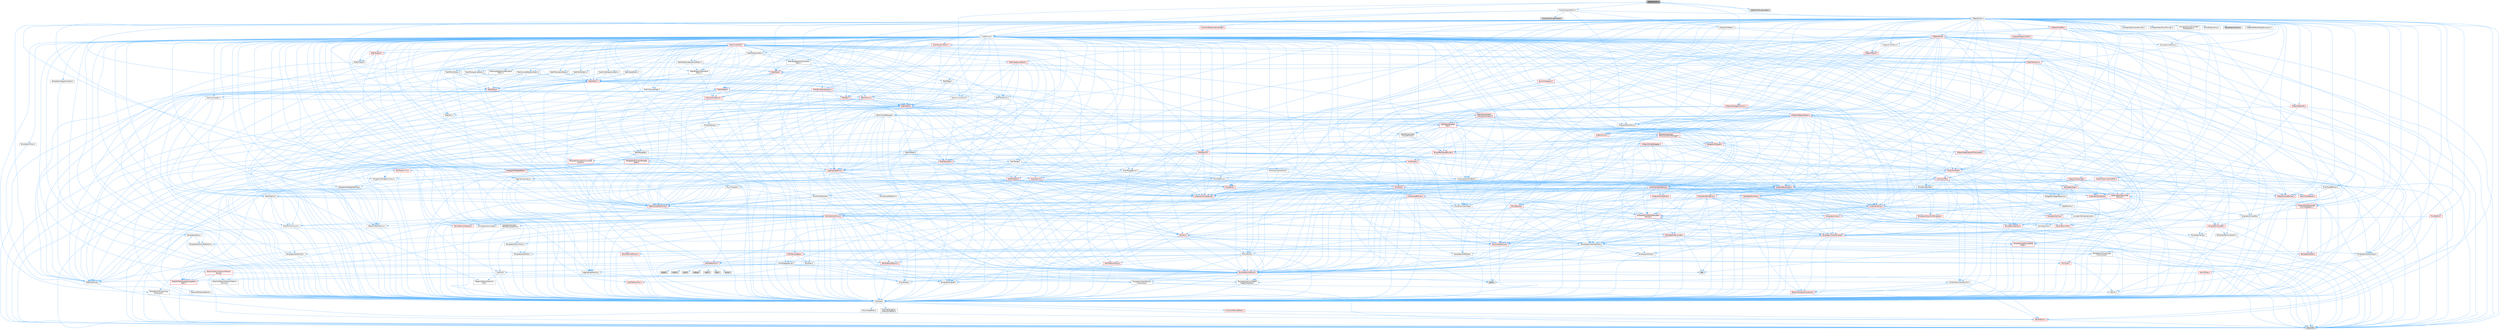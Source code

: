 digraph "SlateFontInfo.h"
{
 // INTERACTIVE_SVG=YES
 // LATEX_PDF_SIZE
  bgcolor="transparent";
  edge [fontname=Helvetica,fontsize=10,labelfontname=Helvetica,labelfontsize=10];
  node [fontname=Helvetica,fontsize=10,shape=box,height=0.2,width=0.4];
  Node1 [id="Node000001",label="SlateFontInfo.h",height=0.2,width=0.4,color="gray40", fillcolor="grey60", style="filled", fontcolor="black",tooltip=" "];
  Node1 -> Node2 [id="edge1_Node000001_Node000002",color="steelblue1",style="solid",tooltip=" "];
  Node2 [id="Node000002",label="CoreMinimal.h",height=0.2,width=0.4,color="grey40", fillcolor="white", style="filled",URL="$d7/d67/CoreMinimal_8h.html",tooltip=" "];
  Node2 -> Node3 [id="edge2_Node000002_Node000003",color="steelblue1",style="solid",tooltip=" "];
  Node3 [id="Node000003",label="CoreTypes.h",height=0.2,width=0.4,color="grey40", fillcolor="white", style="filled",URL="$dc/dec/CoreTypes_8h.html",tooltip=" "];
  Node3 -> Node4 [id="edge3_Node000003_Node000004",color="steelblue1",style="solid",tooltip=" "];
  Node4 [id="Node000004",label="HAL/Platform.h",height=0.2,width=0.4,color="red", fillcolor="#FFF0F0", style="filled",URL="$d9/dd0/Platform_8h.html",tooltip=" "];
  Node4 -> Node7 [id="edge4_Node000004_Node000007",color="steelblue1",style="solid",tooltip=" "];
  Node7 [id="Node000007",label="type_traits",height=0.2,width=0.4,color="grey60", fillcolor="#E0E0E0", style="filled",tooltip=" "];
  Node3 -> Node14 [id="edge5_Node000003_Node000014",color="steelblue1",style="solid",tooltip=" "];
  Node14 [id="Node000014",label="ProfilingDebugging\l/UMemoryDefines.h",height=0.2,width=0.4,color="grey40", fillcolor="white", style="filled",URL="$d2/da2/UMemoryDefines_8h.html",tooltip=" "];
  Node3 -> Node15 [id="edge6_Node000003_Node000015",color="steelblue1",style="solid",tooltip=" "];
  Node15 [id="Node000015",label="Misc/CoreMiscDefines.h",height=0.2,width=0.4,color="red", fillcolor="#FFF0F0", style="filled",URL="$da/d38/CoreMiscDefines_8h.html",tooltip=" "];
  Node15 -> Node4 [id="edge7_Node000015_Node000004",color="steelblue1",style="solid",tooltip=" "];
  Node3 -> Node16 [id="edge8_Node000003_Node000016",color="steelblue1",style="solid",tooltip=" "];
  Node16 [id="Node000016",label="Misc/CoreDefines.h",height=0.2,width=0.4,color="grey40", fillcolor="white", style="filled",URL="$d3/dd2/CoreDefines_8h.html",tooltip=" "];
  Node2 -> Node17 [id="edge9_Node000002_Node000017",color="steelblue1",style="solid",tooltip=" "];
  Node17 [id="Node000017",label="CoreFwd.h",height=0.2,width=0.4,color="grey40", fillcolor="white", style="filled",URL="$d1/d1e/CoreFwd_8h.html",tooltip=" "];
  Node17 -> Node3 [id="edge10_Node000017_Node000003",color="steelblue1",style="solid",tooltip=" "];
  Node17 -> Node18 [id="edge11_Node000017_Node000018",color="steelblue1",style="solid",tooltip=" "];
  Node18 [id="Node000018",label="Containers/ContainersFwd.h",height=0.2,width=0.4,color="grey40", fillcolor="white", style="filled",URL="$d4/d0a/ContainersFwd_8h.html",tooltip=" "];
  Node18 -> Node4 [id="edge12_Node000018_Node000004",color="steelblue1",style="solid",tooltip=" "];
  Node18 -> Node3 [id="edge13_Node000018_Node000003",color="steelblue1",style="solid",tooltip=" "];
  Node18 -> Node19 [id="edge14_Node000018_Node000019",color="steelblue1",style="solid",tooltip=" "];
  Node19 [id="Node000019",label="Traits/IsContiguousContainer.h",height=0.2,width=0.4,color="red", fillcolor="#FFF0F0", style="filled",URL="$d5/d3c/IsContiguousContainer_8h.html",tooltip=" "];
  Node19 -> Node3 [id="edge15_Node000019_Node000003",color="steelblue1",style="solid",tooltip=" "];
  Node17 -> Node22 [id="edge16_Node000017_Node000022",color="steelblue1",style="solid",tooltip=" "];
  Node22 [id="Node000022",label="Math/MathFwd.h",height=0.2,width=0.4,color="grey40", fillcolor="white", style="filled",URL="$d2/d10/MathFwd_8h.html",tooltip=" "];
  Node22 -> Node4 [id="edge17_Node000022_Node000004",color="steelblue1",style="solid",tooltip=" "];
  Node17 -> Node23 [id="edge18_Node000017_Node000023",color="steelblue1",style="solid",tooltip=" "];
  Node23 [id="Node000023",label="UObject/UObjectHierarchy\lFwd.h",height=0.2,width=0.4,color="grey40", fillcolor="white", style="filled",URL="$d3/d13/UObjectHierarchyFwd_8h.html",tooltip=" "];
  Node2 -> Node23 [id="edge19_Node000002_Node000023",color="steelblue1",style="solid",tooltip=" "];
  Node2 -> Node18 [id="edge20_Node000002_Node000018",color="steelblue1",style="solid",tooltip=" "];
  Node2 -> Node24 [id="edge21_Node000002_Node000024",color="steelblue1",style="solid",tooltip=" "];
  Node24 [id="Node000024",label="Misc/VarArgs.h",height=0.2,width=0.4,color="grey40", fillcolor="white", style="filled",URL="$d5/d6f/VarArgs_8h.html",tooltip=" "];
  Node24 -> Node3 [id="edge22_Node000024_Node000003",color="steelblue1",style="solid",tooltip=" "];
  Node2 -> Node25 [id="edge23_Node000002_Node000025",color="steelblue1",style="solid",tooltip=" "];
  Node25 [id="Node000025",label="Logging/LogVerbosity.h",height=0.2,width=0.4,color="grey40", fillcolor="white", style="filled",URL="$d2/d8f/LogVerbosity_8h.html",tooltip=" "];
  Node25 -> Node3 [id="edge24_Node000025_Node000003",color="steelblue1",style="solid",tooltip=" "];
  Node2 -> Node26 [id="edge25_Node000002_Node000026",color="steelblue1",style="solid",tooltip=" "];
  Node26 [id="Node000026",label="Misc/OutputDevice.h",height=0.2,width=0.4,color="grey40", fillcolor="white", style="filled",URL="$d7/d32/OutputDevice_8h.html",tooltip=" "];
  Node26 -> Node17 [id="edge26_Node000026_Node000017",color="steelblue1",style="solid",tooltip=" "];
  Node26 -> Node3 [id="edge27_Node000026_Node000003",color="steelblue1",style="solid",tooltip=" "];
  Node26 -> Node25 [id="edge28_Node000026_Node000025",color="steelblue1",style="solid",tooltip=" "];
  Node26 -> Node24 [id="edge29_Node000026_Node000024",color="steelblue1",style="solid",tooltip=" "];
  Node26 -> Node27 [id="edge30_Node000026_Node000027",color="steelblue1",style="solid",tooltip=" "];
  Node27 [id="Node000027",label="Templates/IsArrayOrRefOf\lTypeByPredicate.h",height=0.2,width=0.4,color="grey40", fillcolor="white", style="filled",URL="$d6/da1/IsArrayOrRefOfTypeByPredicate_8h.html",tooltip=" "];
  Node27 -> Node3 [id="edge31_Node000027_Node000003",color="steelblue1",style="solid",tooltip=" "];
  Node26 -> Node28 [id="edge32_Node000026_Node000028",color="steelblue1",style="solid",tooltip=" "];
  Node28 [id="Node000028",label="Templates/IsValidVariadic\lFunctionArg.h",height=0.2,width=0.4,color="grey40", fillcolor="white", style="filled",URL="$d0/dc8/IsValidVariadicFunctionArg_8h.html",tooltip=" "];
  Node28 -> Node3 [id="edge33_Node000028_Node000003",color="steelblue1",style="solid",tooltip=" "];
  Node28 -> Node29 [id="edge34_Node000028_Node000029",color="steelblue1",style="solid",tooltip=" "];
  Node29 [id="Node000029",label="IsEnum.h",height=0.2,width=0.4,color="grey40", fillcolor="white", style="filled",URL="$d4/de5/IsEnum_8h.html",tooltip=" "];
  Node28 -> Node7 [id="edge35_Node000028_Node000007",color="steelblue1",style="solid",tooltip=" "];
  Node26 -> Node30 [id="edge36_Node000026_Node000030",color="steelblue1",style="solid",tooltip=" "];
  Node30 [id="Node000030",label="Traits/IsCharEncodingCompatible\lWith.h",height=0.2,width=0.4,color="red", fillcolor="#FFF0F0", style="filled",URL="$df/dd1/IsCharEncodingCompatibleWith_8h.html",tooltip=" "];
  Node30 -> Node7 [id="edge37_Node000030_Node000007",color="steelblue1",style="solid",tooltip=" "];
  Node2 -> Node32 [id="edge38_Node000002_Node000032",color="steelblue1",style="solid",tooltip=" "];
  Node32 [id="Node000032",label="HAL/PlatformCrt.h",height=0.2,width=0.4,color="red", fillcolor="#FFF0F0", style="filled",URL="$d8/d75/PlatformCrt_8h.html",tooltip=" "];
  Node32 -> Node33 [id="edge39_Node000032_Node000033",color="steelblue1",style="solid",tooltip=" "];
  Node33 [id="Node000033",label="new",height=0.2,width=0.4,color="grey60", fillcolor="#E0E0E0", style="filled",tooltip=" "];
  Node32 -> Node34 [id="edge40_Node000032_Node000034",color="steelblue1",style="solid",tooltip=" "];
  Node34 [id="Node000034",label="wchar.h",height=0.2,width=0.4,color="grey60", fillcolor="#E0E0E0", style="filled",tooltip=" "];
  Node32 -> Node35 [id="edge41_Node000032_Node000035",color="steelblue1",style="solid",tooltip=" "];
  Node35 [id="Node000035",label="stddef.h",height=0.2,width=0.4,color="grey60", fillcolor="#E0E0E0", style="filled",tooltip=" "];
  Node32 -> Node36 [id="edge42_Node000032_Node000036",color="steelblue1",style="solid",tooltip=" "];
  Node36 [id="Node000036",label="stdlib.h",height=0.2,width=0.4,color="grey60", fillcolor="#E0E0E0", style="filled",tooltip=" "];
  Node32 -> Node37 [id="edge43_Node000032_Node000037",color="steelblue1",style="solid",tooltip=" "];
  Node37 [id="Node000037",label="stdio.h",height=0.2,width=0.4,color="grey60", fillcolor="#E0E0E0", style="filled",tooltip=" "];
  Node32 -> Node38 [id="edge44_Node000032_Node000038",color="steelblue1",style="solid",tooltip=" "];
  Node38 [id="Node000038",label="stdarg.h",height=0.2,width=0.4,color="grey60", fillcolor="#E0E0E0", style="filled",tooltip=" "];
  Node32 -> Node39 [id="edge45_Node000032_Node000039",color="steelblue1",style="solid",tooltip=" "];
  Node39 [id="Node000039",label="math.h",height=0.2,width=0.4,color="grey60", fillcolor="#E0E0E0", style="filled",tooltip=" "];
  Node32 -> Node40 [id="edge46_Node000032_Node000040",color="steelblue1",style="solid",tooltip=" "];
  Node40 [id="Node000040",label="float.h",height=0.2,width=0.4,color="grey60", fillcolor="#E0E0E0", style="filled",tooltip=" "];
  Node2 -> Node42 [id="edge47_Node000002_Node000042",color="steelblue1",style="solid",tooltip=" "];
  Node42 [id="Node000042",label="HAL/PlatformMisc.h",height=0.2,width=0.4,color="red", fillcolor="#FFF0F0", style="filled",URL="$d0/df5/PlatformMisc_8h.html",tooltip=" "];
  Node42 -> Node3 [id="edge48_Node000042_Node000003",color="steelblue1",style="solid",tooltip=" "];
  Node2 -> Node61 [id="edge49_Node000002_Node000061",color="steelblue1",style="solid",tooltip=" "];
  Node61 [id="Node000061",label="Misc/AssertionMacros.h",height=0.2,width=0.4,color="red", fillcolor="#FFF0F0", style="filled",URL="$d0/dfa/AssertionMacros_8h.html",tooltip=" "];
  Node61 -> Node3 [id="edge50_Node000061_Node000003",color="steelblue1",style="solid",tooltip=" "];
  Node61 -> Node4 [id="edge51_Node000061_Node000004",color="steelblue1",style="solid",tooltip=" "];
  Node61 -> Node42 [id="edge52_Node000061_Node000042",color="steelblue1",style="solid",tooltip=" "];
  Node61 -> Node62 [id="edge53_Node000061_Node000062",color="steelblue1",style="solid",tooltip=" "];
  Node62 [id="Node000062",label="Templates/EnableIf.h",height=0.2,width=0.4,color="grey40", fillcolor="white", style="filled",URL="$d7/d60/EnableIf_8h.html",tooltip=" "];
  Node62 -> Node3 [id="edge54_Node000062_Node000003",color="steelblue1",style="solid",tooltip=" "];
  Node61 -> Node27 [id="edge55_Node000061_Node000027",color="steelblue1",style="solid",tooltip=" "];
  Node61 -> Node28 [id="edge56_Node000061_Node000028",color="steelblue1",style="solid",tooltip=" "];
  Node61 -> Node30 [id="edge57_Node000061_Node000030",color="steelblue1",style="solid",tooltip=" "];
  Node61 -> Node24 [id="edge58_Node000061_Node000024",color="steelblue1",style="solid",tooltip=" "];
  Node61 -> Node69 [id="edge59_Node000061_Node000069",color="steelblue1",style="solid",tooltip=" "];
  Node69 [id="Node000069",label="atomic",height=0.2,width=0.4,color="grey60", fillcolor="#E0E0E0", style="filled",tooltip=" "];
  Node2 -> Node70 [id="edge60_Node000002_Node000070",color="steelblue1",style="solid",tooltip=" "];
  Node70 [id="Node000070",label="Templates/IsPointer.h",height=0.2,width=0.4,color="grey40", fillcolor="white", style="filled",URL="$d7/d05/IsPointer_8h.html",tooltip=" "];
  Node70 -> Node3 [id="edge61_Node000070_Node000003",color="steelblue1",style="solid",tooltip=" "];
  Node2 -> Node71 [id="edge62_Node000002_Node000071",color="steelblue1",style="solid",tooltip=" "];
  Node71 [id="Node000071",label="HAL/PlatformMemory.h",height=0.2,width=0.4,color="red", fillcolor="#FFF0F0", style="filled",URL="$de/d68/PlatformMemory_8h.html",tooltip=" "];
  Node71 -> Node3 [id="edge63_Node000071_Node000003",color="steelblue1",style="solid",tooltip=" "];
  Node2 -> Node54 [id="edge64_Node000002_Node000054",color="steelblue1",style="solid",tooltip=" "];
  Node54 [id="Node000054",label="HAL/PlatformAtomics.h",height=0.2,width=0.4,color="red", fillcolor="#FFF0F0", style="filled",URL="$d3/d36/PlatformAtomics_8h.html",tooltip=" "];
  Node54 -> Node3 [id="edge65_Node000054_Node000003",color="steelblue1",style="solid",tooltip=" "];
  Node2 -> Node76 [id="edge66_Node000002_Node000076",color="steelblue1",style="solid",tooltip=" "];
  Node76 [id="Node000076",label="Misc/Exec.h",height=0.2,width=0.4,color="grey40", fillcolor="white", style="filled",URL="$de/ddb/Exec_8h.html",tooltip=" "];
  Node76 -> Node3 [id="edge67_Node000076_Node000003",color="steelblue1",style="solid",tooltip=" "];
  Node76 -> Node61 [id="edge68_Node000076_Node000061",color="steelblue1",style="solid",tooltip=" "];
  Node2 -> Node77 [id="edge69_Node000002_Node000077",color="steelblue1",style="solid",tooltip=" "];
  Node77 [id="Node000077",label="HAL/MemoryBase.h",height=0.2,width=0.4,color="red", fillcolor="#FFF0F0", style="filled",URL="$d6/d9f/MemoryBase_8h.html",tooltip=" "];
  Node77 -> Node3 [id="edge70_Node000077_Node000003",color="steelblue1",style="solid",tooltip=" "];
  Node77 -> Node54 [id="edge71_Node000077_Node000054",color="steelblue1",style="solid",tooltip=" "];
  Node77 -> Node32 [id="edge72_Node000077_Node000032",color="steelblue1",style="solid",tooltip=" "];
  Node77 -> Node76 [id="edge73_Node000077_Node000076",color="steelblue1",style="solid",tooltip=" "];
  Node77 -> Node26 [id="edge74_Node000077_Node000026",color="steelblue1",style="solid",tooltip=" "];
  Node2 -> Node87 [id="edge75_Node000002_Node000087",color="steelblue1",style="solid",tooltip=" "];
  Node87 [id="Node000087",label="HAL/UnrealMemory.h",height=0.2,width=0.4,color="red", fillcolor="#FFF0F0", style="filled",URL="$d9/d96/UnrealMemory_8h.html",tooltip=" "];
  Node87 -> Node3 [id="edge76_Node000087_Node000003",color="steelblue1",style="solid",tooltip=" "];
  Node87 -> Node77 [id="edge77_Node000087_Node000077",color="steelblue1",style="solid",tooltip=" "];
  Node87 -> Node71 [id="edge78_Node000087_Node000071",color="steelblue1",style="solid",tooltip=" "];
  Node87 -> Node70 [id="edge79_Node000087_Node000070",color="steelblue1",style="solid",tooltip=" "];
  Node2 -> Node89 [id="edge80_Node000002_Node000089",color="steelblue1",style="solid",tooltip=" "];
  Node89 [id="Node000089",label="Templates/IsArithmetic.h",height=0.2,width=0.4,color="grey40", fillcolor="white", style="filled",URL="$d2/d5d/IsArithmetic_8h.html",tooltip=" "];
  Node89 -> Node3 [id="edge81_Node000089_Node000003",color="steelblue1",style="solid",tooltip=" "];
  Node2 -> Node83 [id="edge82_Node000002_Node000083",color="steelblue1",style="solid",tooltip=" "];
  Node83 [id="Node000083",label="Templates/AndOrNot.h",height=0.2,width=0.4,color="grey40", fillcolor="white", style="filled",URL="$db/d0a/AndOrNot_8h.html",tooltip=" "];
  Node83 -> Node3 [id="edge83_Node000083_Node000003",color="steelblue1",style="solid",tooltip=" "];
  Node2 -> Node90 [id="edge84_Node000002_Node000090",color="steelblue1",style="solid",tooltip=" "];
  Node90 [id="Node000090",label="Templates/IsPODType.h",height=0.2,width=0.4,color="grey40", fillcolor="white", style="filled",URL="$d7/db1/IsPODType_8h.html",tooltip=" "];
  Node90 -> Node3 [id="edge85_Node000090_Node000003",color="steelblue1",style="solid",tooltip=" "];
  Node2 -> Node91 [id="edge86_Node000002_Node000091",color="steelblue1",style="solid",tooltip=" "];
  Node91 [id="Node000091",label="Templates/IsUECoreType.h",height=0.2,width=0.4,color="grey40", fillcolor="white", style="filled",URL="$d1/db8/IsUECoreType_8h.html",tooltip=" "];
  Node91 -> Node3 [id="edge87_Node000091_Node000003",color="steelblue1",style="solid",tooltip=" "];
  Node91 -> Node7 [id="edge88_Node000091_Node000007",color="steelblue1",style="solid",tooltip=" "];
  Node2 -> Node84 [id="edge89_Node000002_Node000084",color="steelblue1",style="solid",tooltip=" "];
  Node84 [id="Node000084",label="Templates/IsTriviallyCopy\lConstructible.h",height=0.2,width=0.4,color="grey40", fillcolor="white", style="filled",URL="$d3/d78/IsTriviallyCopyConstructible_8h.html",tooltip=" "];
  Node84 -> Node3 [id="edge90_Node000084_Node000003",color="steelblue1",style="solid",tooltip=" "];
  Node84 -> Node7 [id="edge91_Node000084_Node000007",color="steelblue1",style="solid",tooltip=" "];
  Node2 -> Node92 [id="edge92_Node000002_Node000092",color="steelblue1",style="solid",tooltip=" "];
  Node92 [id="Node000092",label="Templates/UnrealTypeTraits.h",height=0.2,width=0.4,color="grey40", fillcolor="white", style="filled",URL="$d2/d2d/UnrealTypeTraits_8h.html",tooltip=" "];
  Node92 -> Node3 [id="edge93_Node000092_Node000003",color="steelblue1",style="solid",tooltip=" "];
  Node92 -> Node70 [id="edge94_Node000092_Node000070",color="steelblue1",style="solid",tooltip=" "];
  Node92 -> Node61 [id="edge95_Node000092_Node000061",color="steelblue1",style="solid",tooltip=" "];
  Node92 -> Node83 [id="edge96_Node000092_Node000083",color="steelblue1",style="solid",tooltip=" "];
  Node92 -> Node62 [id="edge97_Node000092_Node000062",color="steelblue1",style="solid",tooltip=" "];
  Node92 -> Node89 [id="edge98_Node000092_Node000089",color="steelblue1",style="solid",tooltip=" "];
  Node92 -> Node29 [id="edge99_Node000092_Node000029",color="steelblue1",style="solid",tooltip=" "];
  Node92 -> Node93 [id="edge100_Node000092_Node000093",color="steelblue1",style="solid",tooltip=" "];
  Node93 [id="Node000093",label="Templates/Models.h",height=0.2,width=0.4,color="red", fillcolor="#FFF0F0", style="filled",URL="$d3/d0c/Models_8h.html",tooltip=" "];
  Node92 -> Node90 [id="edge101_Node000092_Node000090",color="steelblue1",style="solid",tooltip=" "];
  Node92 -> Node91 [id="edge102_Node000092_Node000091",color="steelblue1",style="solid",tooltip=" "];
  Node92 -> Node84 [id="edge103_Node000092_Node000084",color="steelblue1",style="solid",tooltip=" "];
  Node2 -> Node62 [id="edge104_Node000002_Node000062",color="steelblue1",style="solid",tooltip=" "];
  Node2 -> Node94 [id="edge105_Node000002_Node000094",color="steelblue1",style="solid",tooltip=" "];
  Node94 [id="Node000094",label="Templates/RemoveReference.h",height=0.2,width=0.4,color="grey40", fillcolor="white", style="filled",URL="$da/dbe/RemoveReference_8h.html",tooltip=" "];
  Node94 -> Node3 [id="edge106_Node000094_Node000003",color="steelblue1",style="solid",tooltip=" "];
  Node2 -> Node95 [id="edge107_Node000002_Node000095",color="steelblue1",style="solid",tooltip=" "];
  Node95 [id="Node000095",label="Templates/IntegralConstant.h",height=0.2,width=0.4,color="grey40", fillcolor="white", style="filled",URL="$db/d1b/IntegralConstant_8h.html",tooltip=" "];
  Node95 -> Node3 [id="edge108_Node000095_Node000003",color="steelblue1",style="solid",tooltip=" "];
  Node2 -> Node96 [id="edge109_Node000002_Node000096",color="steelblue1",style="solid",tooltip=" "];
  Node96 [id="Node000096",label="Templates/IsClass.h",height=0.2,width=0.4,color="grey40", fillcolor="white", style="filled",URL="$db/dcb/IsClass_8h.html",tooltip=" "];
  Node96 -> Node3 [id="edge110_Node000096_Node000003",color="steelblue1",style="solid",tooltip=" "];
  Node2 -> Node97 [id="edge111_Node000002_Node000097",color="steelblue1",style="solid",tooltip=" "];
  Node97 [id="Node000097",label="Templates/TypeCompatible\lBytes.h",height=0.2,width=0.4,color="red", fillcolor="#FFF0F0", style="filled",URL="$df/d0a/TypeCompatibleBytes_8h.html",tooltip=" "];
  Node97 -> Node3 [id="edge112_Node000097_Node000003",color="steelblue1",style="solid",tooltip=" "];
  Node97 -> Node33 [id="edge113_Node000097_Node000033",color="steelblue1",style="solid",tooltip=" "];
  Node97 -> Node7 [id="edge114_Node000097_Node000007",color="steelblue1",style="solid",tooltip=" "];
  Node2 -> Node19 [id="edge115_Node000002_Node000019",color="steelblue1",style="solid",tooltip=" "];
  Node2 -> Node98 [id="edge116_Node000002_Node000098",color="steelblue1",style="solid",tooltip=" "];
  Node98 [id="Node000098",label="Templates/UnrealTemplate.h",height=0.2,width=0.4,color="red", fillcolor="#FFF0F0", style="filled",URL="$d4/d24/UnrealTemplate_8h.html",tooltip=" "];
  Node98 -> Node3 [id="edge117_Node000098_Node000003",color="steelblue1",style="solid",tooltip=" "];
  Node98 -> Node70 [id="edge118_Node000098_Node000070",color="steelblue1",style="solid",tooltip=" "];
  Node98 -> Node87 [id="edge119_Node000098_Node000087",color="steelblue1",style="solid",tooltip=" "];
  Node98 -> Node92 [id="edge120_Node000098_Node000092",color="steelblue1",style="solid",tooltip=" "];
  Node98 -> Node94 [id="edge121_Node000098_Node000094",color="steelblue1",style="solid",tooltip=" "];
  Node98 -> Node97 [id="edge122_Node000098_Node000097",color="steelblue1",style="solid",tooltip=" "];
  Node98 -> Node19 [id="edge123_Node000098_Node000019",color="steelblue1",style="solid",tooltip=" "];
  Node98 -> Node7 [id="edge124_Node000098_Node000007",color="steelblue1",style="solid",tooltip=" "];
  Node2 -> Node47 [id="edge125_Node000002_Node000047",color="steelblue1",style="solid",tooltip=" "];
  Node47 [id="Node000047",label="Math/NumericLimits.h",height=0.2,width=0.4,color="grey40", fillcolor="white", style="filled",URL="$df/d1b/NumericLimits_8h.html",tooltip=" "];
  Node47 -> Node3 [id="edge126_Node000047_Node000003",color="steelblue1",style="solid",tooltip=" "];
  Node2 -> Node102 [id="edge127_Node000002_Node000102",color="steelblue1",style="solid",tooltip=" "];
  Node102 [id="Node000102",label="HAL/PlatformMath.h",height=0.2,width=0.4,color="red", fillcolor="#FFF0F0", style="filled",URL="$dc/d53/PlatformMath_8h.html",tooltip=" "];
  Node102 -> Node3 [id="edge128_Node000102_Node000003",color="steelblue1",style="solid",tooltip=" "];
  Node2 -> Node85 [id="edge129_Node000002_Node000085",color="steelblue1",style="solid",tooltip=" "];
  Node85 [id="Node000085",label="Templates/IsTriviallyCopy\lAssignable.h",height=0.2,width=0.4,color="grey40", fillcolor="white", style="filled",URL="$d2/df2/IsTriviallyCopyAssignable_8h.html",tooltip=" "];
  Node85 -> Node3 [id="edge130_Node000085_Node000003",color="steelblue1",style="solid",tooltip=" "];
  Node85 -> Node7 [id="edge131_Node000085_Node000007",color="steelblue1",style="solid",tooltip=" "];
  Node2 -> Node110 [id="edge132_Node000002_Node000110",color="steelblue1",style="solid",tooltip=" "];
  Node110 [id="Node000110",label="Templates/MemoryOps.h",height=0.2,width=0.4,color="red", fillcolor="#FFF0F0", style="filled",URL="$db/dea/MemoryOps_8h.html",tooltip=" "];
  Node110 -> Node3 [id="edge133_Node000110_Node000003",color="steelblue1",style="solid",tooltip=" "];
  Node110 -> Node87 [id="edge134_Node000110_Node000087",color="steelblue1",style="solid",tooltip=" "];
  Node110 -> Node85 [id="edge135_Node000110_Node000085",color="steelblue1",style="solid",tooltip=" "];
  Node110 -> Node84 [id="edge136_Node000110_Node000084",color="steelblue1",style="solid",tooltip=" "];
  Node110 -> Node92 [id="edge137_Node000110_Node000092",color="steelblue1",style="solid",tooltip=" "];
  Node110 -> Node33 [id="edge138_Node000110_Node000033",color="steelblue1",style="solid",tooltip=" "];
  Node110 -> Node7 [id="edge139_Node000110_Node000007",color="steelblue1",style="solid",tooltip=" "];
  Node2 -> Node111 [id="edge140_Node000002_Node000111",color="steelblue1",style="solid",tooltip=" "];
  Node111 [id="Node000111",label="Containers/ContainerAllocation\lPolicies.h",height=0.2,width=0.4,color="red", fillcolor="#FFF0F0", style="filled",URL="$d7/dff/ContainerAllocationPolicies_8h.html",tooltip=" "];
  Node111 -> Node3 [id="edge141_Node000111_Node000003",color="steelblue1",style="solid",tooltip=" "];
  Node111 -> Node111 [id="edge142_Node000111_Node000111",color="steelblue1",style="solid",tooltip=" "];
  Node111 -> Node102 [id="edge143_Node000111_Node000102",color="steelblue1",style="solid",tooltip=" "];
  Node111 -> Node87 [id="edge144_Node000111_Node000087",color="steelblue1",style="solid",tooltip=" "];
  Node111 -> Node47 [id="edge145_Node000111_Node000047",color="steelblue1",style="solid",tooltip=" "];
  Node111 -> Node61 [id="edge146_Node000111_Node000061",color="steelblue1",style="solid",tooltip=" "];
  Node111 -> Node110 [id="edge147_Node000111_Node000110",color="steelblue1",style="solid",tooltip=" "];
  Node111 -> Node97 [id="edge148_Node000111_Node000097",color="steelblue1",style="solid",tooltip=" "];
  Node111 -> Node7 [id="edge149_Node000111_Node000007",color="steelblue1",style="solid",tooltip=" "];
  Node2 -> Node114 [id="edge150_Node000002_Node000114",color="steelblue1",style="solid",tooltip=" "];
  Node114 [id="Node000114",label="Templates/IsEnumClass.h",height=0.2,width=0.4,color="grey40", fillcolor="white", style="filled",URL="$d7/d15/IsEnumClass_8h.html",tooltip=" "];
  Node114 -> Node3 [id="edge151_Node000114_Node000003",color="steelblue1",style="solid",tooltip=" "];
  Node114 -> Node83 [id="edge152_Node000114_Node000083",color="steelblue1",style="solid",tooltip=" "];
  Node2 -> Node115 [id="edge153_Node000002_Node000115",color="steelblue1",style="solid",tooltip=" "];
  Node115 [id="Node000115",label="HAL/PlatformProperties.h",height=0.2,width=0.4,color="red", fillcolor="#FFF0F0", style="filled",URL="$d9/db0/PlatformProperties_8h.html",tooltip=" "];
  Node115 -> Node3 [id="edge154_Node000115_Node000003",color="steelblue1",style="solid",tooltip=" "];
  Node2 -> Node118 [id="edge155_Node000002_Node000118",color="steelblue1",style="solid",tooltip=" "];
  Node118 [id="Node000118",label="Misc/EngineVersionBase.h",height=0.2,width=0.4,color="grey40", fillcolor="white", style="filled",URL="$d5/d2b/EngineVersionBase_8h.html",tooltip=" "];
  Node118 -> Node3 [id="edge156_Node000118_Node000003",color="steelblue1",style="solid",tooltip=" "];
  Node2 -> Node119 [id="edge157_Node000002_Node000119",color="steelblue1",style="solid",tooltip=" "];
  Node119 [id="Node000119",label="Internationalization\l/TextNamespaceFwd.h",height=0.2,width=0.4,color="grey40", fillcolor="white", style="filled",URL="$d8/d97/TextNamespaceFwd_8h.html",tooltip=" "];
  Node119 -> Node3 [id="edge158_Node000119_Node000003",color="steelblue1",style="solid",tooltip=" "];
  Node2 -> Node120 [id="edge159_Node000002_Node000120",color="steelblue1",style="solid",tooltip=" "];
  Node120 [id="Node000120",label="Serialization/Archive.h",height=0.2,width=0.4,color="red", fillcolor="#FFF0F0", style="filled",URL="$d7/d3b/Archive_8h.html",tooltip=" "];
  Node120 -> Node17 [id="edge160_Node000120_Node000017",color="steelblue1",style="solid",tooltip=" "];
  Node120 -> Node3 [id="edge161_Node000120_Node000003",color="steelblue1",style="solid",tooltip=" "];
  Node120 -> Node115 [id="edge162_Node000120_Node000115",color="steelblue1",style="solid",tooltip=" "];
  Node120 -> Node119 [id="edge163_Node000120_Node000119",color="steelblue1",style="solid",tooltip=" "];
  Node120 -> Node22 [id="edge164_Node000120_Node000022",color="steelblue1",style="solid",tooltip=" "];
  Node120 -> Node61 [id="edge165_Node000120_Node000061",color="steelblue1",style="solid",tooltip=" "];
  Node120 -> Node118 [id="edge166_Node000120_Node000118",color="steelblue1",style="solid",tooltip=" "];
  Node120 -> Node24 [id="edge167_Node000120_Node000024",color="steelblue1",style="solid",tooltip=" "];
  Node120 -> Node62 [id="edge168_Node000120_Node000062",color="steelblue1",style="solid",tooltip=" "];
  Node120 -> Node27 [id="edge169_Node000120_Node000027",color="steelblue1",style="solid",tooltip=" "];
  Node120 -> Node114 [id="edge170_Node000120_Node000114",color="steelblue1",style="solid",tooltip=" "];
  Node120 -> Node28 [id="edge171_Node000120_Node000028",color="steelblue1",style="solid",tooltip=" "];
  Node120 -> Node98 [id="edge172_Node000120_Node000098",color="steelblue1",style="solid",tooltip=" "];
  Node120 -> Node30 [id="edge173_Node000120_Node000030",color="steelblue1",style="solid",tooltip=" "];
  Node120 -> Node123 [id="edge174_Node000120_Node000123",color="steelblue1",style="solid",tooltip=" "];
  Node123 [id="Node000123",label="UObject/ObjectVersion.h",height=0.2,width=0.4,color="grey40", fillcolor="white", style="filled",URL="$da/d63/ObjectVersion_8h.html",tooltip=" "];
  Node123 -> Node3 [id="edge175_Node000123_Node000003",color="steelblue1",style="solid",tooltip=" "];
  Node2 -> Node124 [id="edge176_Node000002_Node000124",color="steelblue1",style="solid",tooltip=" "];
  Node124 [id="Node000124",label="Templates/Less.h",height=0.2,width=0.4,color="grey40", fillcolor="white", style="filled",URL="$de/dc8/Less_8h.html",tooltip=" "];
  Node124 -> Node3 [id="edge177_Node000124_Node000003",color="steelblue1",style="solid",tooltip=" "];
  Node124 -> Node98 [id="edge178_Node000124_Node000098",color="steelblue1",style="solid",tooltip=" "];
  Node2 -> Node125 [id="edge179_Node000002_Node000125",color="steelblue1",style="solid",tooltip=" "];
  Node125 [id="Node000125",label="Templates/Sorting.h",height=0.2,width=0.4,color="red", fillcolor="#FFF0F0", style="filled",URL="$d3/d9e/Sorting_8h.html",tooltip=" "];
  Node125 -> Node3 [id="edge180_Node000125_Node000003",color="steelblue1",style="solid",tooltip=" "];
  Node125 -> Node102 [id="edge181_Node000125_Node000102",color="steelblue1",style="solid",tooltip=" "];
  Node125 -> Node124 [id="edge182_Node000125_Node000124",color="steelblue1",style="solid",tooltip=" "];
  Node2 -> Node136 [id="edge183_Node000002_Node000136",color="steelblue1",style="solid",tooltip=" "];
  Node136 [id="Node000136",label="Misc/Char.h",height=0.2,width=0.4,color="red", fillcolor="#FFF0F0", style="filled",URL="$d0/d58/Char_8h.html",tooltip=" "];
  Node136 -> Node3 [id="edge184_Node000136_Node000003",color="steelblue1",style="solid",tooltip=" "];
  Node136 -> Node7 [id="edge185_Node000136_Node000007",color="steelblue1",style="solid",tooltip=" "];
  Node2 -> Node139 [id="edge186_Node000002_Node000139",color="steelblue1",style="solid",tooltip=" "];
  Node139 [id="Node000139",label="GenericPlatform/GenericPlatform\lStricmp.h",height=0.2,width=0.4,color="grey40", fillcolor="white", style="filled",URL="$d2/d86/GenericPlatformStricmp_8h.html",tooltip=" "];
  Node139 -> Node3 [id="edge187_Node000139_Node000003",color="steelblue1",style="solid",tooltip=" "];
  Node2 -> Node140 [id="edge188_Node000002_Node000140",color="steelblue1",style="solid",tooltip=" "];
  Node140 [id="Node000140",label="GenericPlatform/GenericPlatform\lString.h",height=0.2,width=0.4,color="red", fillcolor="#FFF0F0", style="filled",URL="$dd/d20/GenericPlatformString_8h.html",tooltip=" "];
  Node140 -> Node3 [id="edge189_Node000140_Node000003",color="steelblue1",style="solid",tooltip=" "];
  Node140 -> Node139 [id="edge190_Node000140_Node000139",color="steelblue1",style="solid",tooltip=" "];
  Node140 -> Node62 [id="edge191_Node000140_Node000062",color="steelblue1",style="solid",tooltip=" "];
  Node140 -> Node30 [id="edge192_Node000140_Node000030",color="steelblue1",style="solid",tooltip=" "];
  Node140 -> Node7 [id="edge193_Node000140_Node000007",color="steelblue1",style="solid",tooltip=" "];
  Node2 -> Node73 [id="edge194_Node000002_Node000073",color="steelblue1",style="solid",tooltip=" "];
  Node73 [id="Node000073",label="HAL/PlatformString.h",height=0.2,width=0.4,color="red", fillcolor="#FFF0F0", style="filled",URL="$db/db5/PlatformString_8h.html",tooltip=" "];
  Node73 -> Node3 [id="edge195_Node000073_Node000003",color="steelblue1",style="solid",tooltip=" "];
  Node2 -> Node143 [id="edge196_Node000002_Node000143",color="steelblue1",style="solid",tooltip=" "];
  Node143 [id="Node000143",label="Misc/CString.h",height=0.2,width=0.4,color="grey40", fillcolor="white", style="filled",URL="$d2/d49/CString_8h.html",tooltip=" "];
  Node143 -> Node3 [id="edge197_Node000143_Node000003",color="steelblue1",style="solid",tooltip=" "];
  Node143 -> Node32 [id="edge198_Node000143_Node000032",color="steelblue1",style="solid",tooltip=" "];
  Node143 -> Node73 [id="edge199_Node000143_Node000073",color="steelblue1",style="solid",tooltip=" "];
  Node143 -> Node61 [id="edge200_Node000143_Node000061",color="steelblue1",style="solid",tooltip=" "];
  Node143 -> Node136 [id="edge201_Node000143_Node000136",color="steelblue1",style="solid",tooltip=" "];
  Node143 -> Node24 [id="edge202_Node000143_Node000024",color="steelblue1",style="solid",tooltip=" "];
  Node143 -> Node27 [id="edge203_Node000143_Node000027",color="steelblue1",style="solid",tooltip=" "];
  Node143 -> Node28 [id="edge204_Node000143_Node000028",color="steelblue1",style="solid",tooltip=" "];
  Node143 -> Node30 [id="edge205_Node000143_Node000030",color="steelblue1",style="solid",tooltip=" "];
  Node2 -> Node144 [id="edge206_Node000002_Node000144",color="steelblue1",style="solid",tooltip=" "];
  Node144 [id="Node000144",label="Misc/Crc.h",height=0.2,width=0.4,color="red", fillcolor="#FFF0F0", style="filled",URL="$d4/dd2/Crc_8h.html",tooltip=" "];
  Node144 -> Node3 [id="edge207_Node000144_Node000003",color="steelblue1",style="solid",tooltip=" "];
  Node144 -> Node73 [id="edge208_Node000144_Node000073",color="steelblue1",style="solid",tooltip=" "];
  Node144 -> Node61 [id="edge209_Node000144_Node000061",color="steelblue1",style="solid",tooltip=" "];
  Node144 -> Node143 [id="edge210_Node000144_Node000143",color="steelblue1",style="solid",tooltip=" "];
  Node144 -> Node136 [id="edge211_Node000144_Node000136",color="steelblue1",style="solid",tooltip=" "];
  Node144 -> Node92 [id="edge212_Node000144_Node000092",color="steelblue1",style="solid",tooltip=" "];
  Node2 -> Node135 [id="edge213_Node000002_Node000135",color="steelblue1",style="solid",tooltip=" "];
  Node135 [id="Node000135",label="Math/UnrealMathUtility.h",height=0.2,width=0.4,color="red", fillcolor="#FFF0F0", style="filled",URL="$db/db8/UnrealMathUtility_8h.html",tooltip=" "];
  Node135 -> Node3 [id="edge214_Node000135_Node000003",color="steelblue1",style="solid",tooltip=" "];
  Node135 -> Node61 [id="edge215_Node000135_Node000061",color="steelblue1",style="solid",tooltip=" "];
  Node135 -> Node102 [id="edge216_Node000135_Node000102",color="steelblue1",style="solid",tooltip=" "];
  Node135 -> Node22 [id="edge217_Node000135_Node000022",color="steelblue1",style="solid",tooltip=" "];
  Node2 -> Node145 [id="edge218_Node000002_Node000145",color="steelblue1",style="solid",tooltip=" "];
  Node145 [id="Node000145",label="Containers/UnrealString.h",height=0.2,width=0.4,color="red", fillcolor="#FFF0F0", style="filled",URL="$d5/dba/UnrealString_8h.html",tooltip=" "];
  Node2 -> Node149 [id="edge219_Node000002_Node000149",color="steelblue1",style="solid",tooltip=" "];
  Node149 [id="Node000149",label="Containers/Array.h",height=0.2,width=0.4,color="red", fillcolor="#FFF0F0", style="filled",URL="$df/dd0/Array_8h.html",tooltip=" "];
  Node149 -> Node3 [id="edge220_Node000149_Node000003",color="steelblue1",style="solid",tooltip=" "];
  Node149 -> Node61 [id="edge221_Node000149_Node000061",color="steelblue1",style="solid",tooltip=" "];
  Node149 -> Node87 [id="edge222_Node000149_Node000087",color="steelblue1",style="solid",tooltip=" "];
  Node149 -> Node92 [id="edge223_Node000149_Node000092",color="steelblue1",style="solid",tooltip=" "];
  Node149 -> Node98 [id="edge224_Node000149_Node000098",color="steelblue1",style="solid",tooltip=" "];
  Node149 -> Node111 [id="edge225_Node000149_Node000111",color="steelblue1",style="solid",tooltip=" "];
  Node149 -> Node120 [id="edge226_Node000149_Node000120",color="steelblue1",style="solid",tooltip=" "];
  Node149 -> Node170 [id="edge227_Node000149_Node000170",color="steelblue1",style="solid",tooltip=" "];
  Node170 [id="Node000170",label="Concepts/GetTypeHashable.h",height=0.2,width=0.4,color="grey40", fillcolor="white", style="filled",URL="$d3/da2/GetTypeHashable_8h.html",tooltip=" "];
  Node170 -> Node3 [id="edge228_Node000170_Node000003",color="steelblue1",style="solid",tooltip=" "];
  Node170 -> Node161 [id="edge229_Node000170_Node000161",color="steelblue1",style="solid",tooltip=" "];
  Node161 [id="Node000161",label="Templates/TypeHash.h",height=0.2,width=0.4,color="red", fillcolor="#FFF0F0", style="filled",URL="$d1/d62/TypeHash_8h.html",tooltip=" "];
  Node161 -> Node3 [id="edge230_Node000161_Node000003",color="steelblue1",style="solid",tooltip=" "];
  Node161 -> Node144 [id="edge231_Node000161_Node000144",color="steelblue1",style="solid",tooltip=" "];
  Node161 -> Node7 [id="edge232_Node000161_Node000007",color="steelblue1",style="solid",tooltip=" "];
  Node149 -> Node128 [id="edge233_Node000149_Node000128",color="steelblue1",style="solid",tooltip=" "];
  Node128 [id="Node000128",label="Templates/Invoke.h",height=0.2,width=0.4,color="red", fillcolor="#FFF0F0", style="filled",URL="$d7/deb/Invoke_8h.html",tooltip=" "];
  Node128 -> Node3 [id="edge234_Node000128_Node000003",color="steelblue1",style="solid",tooltip=" "];
  Node128 -> Node98 [id="edge235_Node000128_Node000098",color="steelblue1",style="solid",tooltip=" "];
  Node128 -> Node7 [id="edge236_Node000128_Node000007",color="steelblue1",style="solid",tooltip=" "];
  Node149 -> Node124 [id="edge237_Node000149_Node000124",color="steelblue1",style="solid",tooltip=" "];
  Node149 -> Node125 [id="edge238_Node000149_Node000125",color="steelblue1",style="solid",tooltip=" "];
  Node149 -> Node172 [id="edge239_Node000149_Node000172",color="steelblue1",style="solid",tooltip=" "];
  Node172 [id="Node000172",label="Templates/AlignmentTemplates.h",height=0.2,width=0.4,color="red", fillcolor="#FFF0F0", style="filled",URL="$dd/d32/AlignmentTemplates_8h.html",tooltip=" "];
  Node172 -> Node3 [id="edge240_Node000172_Node000003",color="steelblue1",style="solid",tooltip=" "];
  Node172 -> Node70 [id="edge241_Node000172_Node000070",color="steelblue1",style="solid",tooltip=" "];
  Node149 -> Node7 [id="edge242_Node000149_Node000007",color="steelblue1",style="solid",tooltip=" "];
  Node2 -> Node173 [id="edge243_Node000002_Node000173",color="steelblue1",style="solid",tooltip=" "];
  Node173 [id="Node000173",label="Misc/FrameNumber.h",height=0.2,width=0.4,color="grey40", fillcolor="white", style="filled",URL="$dd/dbd/FrameNumber_8h.html",tooltip=" "];
  Node173 -> Node3 [id="edge244_Node000173_Node000003",color="steelblue1",style="solid",tooltip=" "];
  Node173 -> Node47 [id="edge245_Node000173_Node000047",color="steelblue1",style="solid",tooltip=" "];
  Node173 -> Node135 [id="edge246_Node000173_Node000135",color="steelblue1",style="solid",tooltip=" "];
  Node173 -> Node62 [id="edge247_Node000173_Node000062",color="steelblue1",style="solid",tooltip=" "];
  Node173 -> Node92 [id="edge248_Node000173_Node000092",color="steelblue1",style="solid",tooltip=" "];
  Node2 -> Node174 [id="edge249_Node000002_Node000174",color="steelblue1",style="solid",tooltip=" "];
  Node174 [id="Node000174",label="Misc/Timespan.h",height=0.2,width=0.4,color="grey40", fillcolor="white", style="filled",URL="$da/dd9/Timespan_8h.html",tooltip=" "];
  Node174 -> Node3 [id="edge250_Node000174_Node000003",color="steelblue1",style="solid",tooltip=" "];
  Node174 -> Node175 [id="edge251_Node000174_Node000175",color="steelblue1",style="solid",tooltip=" "];
  Node175 [id="Node000175",label="Math/Interval.h",height=0.2,width=0.4,color="grey40", fillcolor="white", style="filled",URL="$d1/d55/Interval_8h.html",tooltip=" "];
  Node175 -> Node3 [id="edge252_Node000175_Node000003",color="steelblue1",style="solid",tooltip=" "];
  Node175 -> Node89 [id="edge253_Node000175_Node000089",color="steelblue1",style="solid",tooltip=" "];
  Node175 -> Node92 [id="edge254_Node000175_Node000092",color="steelblue1",style="solid",tooltip=" "];
  Node175 -> Node47 [id="edge255_Node000175_Node000047",color="steelblue1",style="solid",tooltip=" "];
  Node175 -> Node135 [id="edge256_Node000175_Node000135",color="steelblue1",style="solid",tooltip=" "];
  Node174 -> Node135 [id="edge257_Node000174_Node000135",color="steelblue1",style="solid",tooltip=" "];
  Node174 -> Node61 [id="edge258_Node000174_Node000061",color="steelblue1",style="solid",tooltip=" "];
  Node2 -> Node176 [id="edge259_Node000002_Node000176",color="steelblue1",style="solid",tooltip=" "];
  Node176 [id="Node000176",label="Containers/StringConv.h",height=0.2,width=0.4,color="red", fillcolor="#FFF0F0", style="filled",URL="$d3/ddf/StringConv_8h.html",tooltip=" "];
  Node176 -> Node3 [id="edge260_Node000176_Node000003",color="steelblue1",style="solid",tooltip=" "];
  Node176 -> Node61 [id="edge261_Node000176_Node000061",color="steelblue1",style="solid",tooltip=" "];
  Node176 -> Node111 [id="edge262_Node000176_Node000111",color="steelblue1",style="solid",tooltip=" "];
  Node176 -> Node149 [id="edge263_Node000176_Node000149",color="steelblue1",style="solid",tooltip=" "];
  Node176 -> Node143 [id="edge264_Node000176_Node000143",color="steelblue1",style="solid",tooltip=" "];
  Node176 -> Node177 [id="edge265_Node000176_Node000177",color="steelblue1",style="solid",tooltip=" "];
  Node177 [id="Node000177",label="Templates/IsArray.h",height=0.2,width=0.4,color="grey40", fillcolor="white", style="filled",URL="$d8/d8d/IsArray_8h.html",tooltip=" "];
  Node177 -> Node3 [id="edge266_Node000177_Node000003",color="steelblue1",style="solid",tooltip=" "];
  Node176 -> Node98 [id="edge267_Node000176_Node000098",color="steelblue1",style="solid",tooltip=" "];
  Node176 -> Node92 [id="edge268_Node000176_Node000092",color="steelblue1",style="solid",tooltip=" "];
  Node176 -> Node30 [id="edge269_Node000176_Node000030",color="steelblue1",style="solid",tooltip=" "];
  Node176 -> Node19 [id="edge270_Node000176_Node000019",color="steelblue1",style="solid",tooltip=" "];
  Node176 -> Node7 [id="edge271_Node000176_Node000007",color="steelblue1",style="solid",tooltip=" "];
  Node2 -> Node178 [id="edge272_Node000002_Node000178",color="steelblue1",style="solid",tooltip=" "];
  Node178 [id="Node000178",label="UObject/UnrealNames.h",height=0.2,width=0.4,color="red", fillcolor="#FFF0F0", style="filled",URL="$d8/db1/UnrealNames_8h.html",tooltip=" "];
  Node178 -> Node3 [id="edge273_Node000178_Node000003",color="steelblue1",style="solid",tooltip=" "];
  Node2 -> Node180 [id="edge274_Node000002_Node000180",color="steelblue1",style="solid",tooltip=" "];
  Node180 [id="Node000180",label="UObject/NameTypes.h",height=0.2,width=0.4,color="red", fillcolor="#FFF0F0", style="filled",URL="$d6/d35/NameTypes_8h.html",tooltip=" "];
  Node180 -> Node3 [id="edge275_Node000180_Node000003",color="steelblue1",style="solid",tooltip=" "];
  Node180 -> Node61 [id="edge276_Node000180_Node000061",color="steelblue1",style="solid",tooltip=" "];
  Node180 -> Node87 [id="edge277_Node000180_Node000087",color="steelblue1",style="solid",tooltip=" "];
  Node180 -> Node92 [id="edge278_Node000180_Node000092",color="steelblue1",style="solid",tooltip=" "];
  Node180 -> Node98 [id="edge279_Node000180_Node000098",color="steelblue1",style="solid",tooltip=" "];
  Node180 -> Node145 [id="edge280_Node000180_Node000145",color="steelblue1",style="solid",tooltip=" "];
  Node180 -> Node181 [id="edge281_Node000180_Node000181",color="steelblue1",style="solid",tooltip=" "];
  Node181 [id="Node000181",label="HAL/CriticalSection.h",height=0.2,width=0.4,color="red", fillcolor="#FFF0F0", style="filled",URL="$d6/d90/CriticalSection_8h.html",tooltip=" "];
  Node180 -> Node176 [id="edge282_Node000180_Node000176",color="steelblue1",style="solid",tooltip=" "];
  Node180 -> Node44 [id="edge283_Node000180_Node000044",color="steelblue1",style="solid",tooltip=" "];
  Node44 [id="Node000044",label="Containers/StringFwd.h",height=0.2,width=0.4,color="red", fillcolor="#FFF0F0", style="filled",URL="$df/d37/StringFwd_8h.html",tooltip=" "];
  Node44 -> Node3 [id="edge284_Node000044_Node000003",color="steelblue1",style="solid",tooltip=" "];
  Node44 -> Node19 [id="edge285_Node000044_Node000019",color="steelblue1",style="solid",tooltip=" "];
  Node180 -> Node178 [id="edge286_Node000180_Node000178",color="steelblue1",style="solid",tooltip=" "];
  Node2 -> Node188 [id="edge287_Node000002_Node000188",color="steelblue1",style="solid",tooltip=" "];
  Node188 [id="Node000188",label="Misc/Parse.h",height=0.2,width=0.4,color="red", fillcolor="#FFF0F0", style="filled",URL="$dc/d71/Parse_8h.html",tooltip=" "];
  Node188 -> Node44 [id="edge288_Node000188_Node000044",color="steelblue1",style="solid",tooltip=" "];
  Node188 -> Node145 [id="edge289_Node000188_Node000145",color="steelblue1",style="solid",tooltip=" "];
  Node188 -> Node3 [id="edge290_Node000188_Node000003",color="steelblue1",style="solid",tooltip=" "];
  Node188 -> Node32 [id="edge291_Node000188_Node000032",color="steelblue1",style="solid",tooltip=" "];
  Node188 -> Node49 [id="edge292_Node000188_Node000049",color="steelblue1",style="solid",tooltip=" "];
  Node49 [id="Node000049",label="Misc/EnumClassFlags.h",height=0.2,width=0.4,color="grey40", fillcolor="white", style="filled",URL="$d8/de7/EnumClassFlags_8h.html",tooltip=" "];
  Node188 -> Node189 [id="edge293_Node000188_Node000189",color="steelblue1",style="solid",tooltip=" "];
  Node189 [id="Node000189",label="Templates/Function.h",height=0.2,width=0.4,color="red", fillcolor="#FFF0F0", style="filled",URL="$df/df5/Function_8h.html",tooltip=" "];
  Node189 -> Node3 [id="edge294_Node000189_Node000003",color="steelblue1",style="solid",tooltip=" "];
  Node189 -> Node61 [id="edge295_Node000189_Node000061",color="steelblue1",style="solid",tooltip=" "];
  Node189 -> Node87 [id="edge296_Node000189_Node000087",color="steelblue1",style="solid",tooltip=" "];
  Node189 -> Node92 [id="edge297_Node000189_Node000092",color="steelblue1",style="solid",tooltip=" "];
  Node189 -> Node128 [id="edge298_Node000189_Node000128",color="steelblue1",style="solid",tooltip=" "];
  Node189 -> Node98 [id="edge299_Node000189_Node000098",color="steelblue1",style="solid",tooltip=" "];
  Node189 -> Node135 [id="edge300_Node000189_Node000135",color="steelblue1",style="solid",tooltip=" "];
  Node189 -> Node33 [id="edge301_Node000189_Node000033",color="steelblue1",style="solid",tooltip=" "];
  Node189 -> Node7 [id="edge302_Node000189_Node000007",color="steelblue1",style="solid",tooltip=" "];
  Node2 -> Node172 [id="edge303_Node000002_Node000172",color="steelblue1",style="solid",tooltip=" "];
  Node2 -> Node191 [id="edge304_Node000002_Node000191",color="steelblue1",style="solid",tooltip=" "];
  Node191 [id="Node000191",label="Misc/StructBuilder.h",height=0.2,width=0.4,color="grey40", fillcolor="white", style="filled",URL="$d9/db3/StructBuilder_8h.html",tooltip=" "];
  Node191 -> Node3 [id="edge305_Node000191_Node000003",color="steelblue1",style="solid",tooltip=" "];
  Node191 -> Node135 [id="edge306_Node000191_Node000135",color="steelblue1",style="solid",tooltip=" "];
  Node191 -> Node172 [id="edge307_Node000191_Node000172",color="steelblue1",style="solid",tooltip=" "];
  Node2 -> Node104 [id="edge308_Node000002_Node000104",color="steelblue1",style="solid",tooltip=" "];
  Node104 [id="Node000104",label="Templates/Decay.h",height=0.2,width=0.4,color="grey40", fillcolor="white", style="filled",URL="$dd/d0f/Decay_8h.html",tooltip=" "];
  Node104 -> Node3 [id="edge309_Node000104_Node000003",color="steelblue1",style="solid",tooltip=" "];
  Node104 -> Node94 [id="edge310_Node000104_Node000094",color="steelblue1",style="solid",tooltip=" "];
  Node104 -> Node7 [id="edge311_Node000104_Node000007",color="steelblue1",style="solid",tooltip=" "];
  Node2 -> Node192 [id="edge312_Node000002_Node000192",color="steelblue1",style="solid",tooltip=" "];
  Node192 [id="Node000192",label="Templates/PointerIsConvertible\lFromTo.h",height=0.2,width=0.4,color="red", fillcolor="#FFF0F0", style="filled",URL="$d6/d65/PointerIsConvertibleFromTo_8h.html",tooltip=" "];
  Node192 -> Node3 [id="edge313_Node000192_Node000003",color="steelblue1",style="solid",tooltip=" "];
  Node192 -> Node7 [id="edge314_Node000192_Node000007",color="steelblue1",style="solid",tooltip=" "];
  Node2 -> Node128 [id="edge315_Node000002_Node000128",color="steelblue1",style="solid",tooltip=" "];
  Node2 -> Node189 [id="edge316_Node000002_Node000189",color="steelblue1",style="solid",tooltip=" "];
  Node2 -> Node161 [id="edge317_Node000002_Node000161",color="steelblue1",style="solid",tooltip=" "];
  Node2 -> Node193 [id="edge318_Node000002_Node000193",color="steelblue1",style="solid",tooltip=" "];
  Node193 [id="Node000193",label="Containers/ScriptArray.h",height=0.2,width=0.4,color="red", fillcolor="#FFF0F0", style="filled",URL="$dc/daf/ScriptArray_8h.html",tooltip=" "];
  Node193 -> Node3 [id="edge319_Node000193_Node000003",color="steelblue1",style="solid",tooltip=" "];
  Node193 -> Node61 [id="edge320_Node000193_Node000061",color="steelblue1",style="solid",tooltip=" "];
  Node193 -> Node87 [id="edge321_Node000193_Node000087",color="steelblue1",style="solid",tooltip=" "];
  Node193 -> Node111 [id="edge322_Node000193_Node000111",color="steelblue1",style="solid",tooltip=" "];
  Node193 -> Node149 [id="edge323_Node000193_Node000149",color="steelblue1",style="solid",tooltip=" "];
  Node2 -> Node194 [id="edge324_Node000002_Node000194",color="steelblue1",style="solid",tooltip=" "];
  Node194 [id="Node000194",label="Containers/BitArray.h",height=0.2,width=0.4,color="red", fillcolor="#FFF0F0", style="filled",URL="$d1/de4/BitArray_8h.html",tooltip=" "];
  Node194 -> Node111 [id="edge325_Node000194_Node000111",color="steelblue1",style="solid",tooltip=" "];
  Node194 -> Node3 [id="edge326_Node000194_Node000003",color="steelblue1",style="solid",tooltip=" "];
  Node194 -> Node54 [id="edge327_Node000194_Node000054",color="steelblue1",style="solid",tooltip=" "];
  Node194 -> Node87 [id="edge328_Node000194_Node000087",color="steelblue1",style="solid",tooltip=" "];
  Node194 -> Node135 [id="edge329_Node000194_Node000135",color="steelblue1",style="solid",tooltip=" "];
  Node194 -> Node61 [id="edge330_Node000194_Node000061",color="steelblue1",style="solid",tooltip=" "];
  Node194 -> Node49 [id="edge331_Node000194_Node000049",color="steelblue1",style="solid",tooltip=" "];
  Node194 -> Node120 [id="edge332_Node000194_Node000120",color="steelblue1",style="solid",tooltip=" "];
  Node194 -> Node62 [id="edge333_Node000194_Node000062",color="steelblue1",style="solid",tooltip=" "];
  Node194 -> Node128 [id="edge334_Node000194_Node000128",color="steelblue1",style="solid",tooltip=" "];
  Node194 -> Node98 [id="edge335_Node000194_Node000098",color="steelblue1",style="solid",tooltip=" "];
  Node194 -> Node92 [id="edge336_Node000194_Node000092",color="steelblue1",style="solid",tooltip=" "];
  Node2 -> Node195 [id="edge337_Node000002_Node000195",color="steelblue1",style="solid",tooltip=" "];
  Node195 [id="Node000195",label="Containers/SparseArray.h",height=0.2,width=0.4,color="red", fillcolor="#FFF0F0", style="filled",URL="$d5/dbf/SparseArray_8h.html",tooltip=" "];
  Node195 -> Node3 [id="edge338_Node000195_Node000003",color="steelblue1",style="solid",tooltip=" "];
  Node195 -> Node61 [id="edge339_Node000195_Node000061",color="steelblue1",style="solid",tooltip=" "];
  Node195 -> Node87 [id="edge340_Node000195_Node000087",color="steelblue1",style="solid",tooltip=" "];
  Node195 -> Node92 [id="edge341_Node000195_Node000092",color="steelblue1",style="solid",tooltip=" "];
  Node195 -> Node98 [id="edge342_Node000195_Node000098",color="steelblue1",style="solid",tooltip=" "];
  Node195 -> Node111 [id="edge343_Node000195_Node000111",color="steelblue1",style="solid",tooltip=" "];
  Node195 -> Node124 [id="edge344_Node000195_Node000124",color="steelblue1",style="solid",tooltip=" "];
  Node195 -> Node149 [id="edge345_Node000195_Node000149",color="steelblue1",style="solid",tooltip=" "];
  Node195 -> Node135 [id="edge346_Node000195_Node000135",color="steelblue1",style="solid",tooltip=" "];
  Node195 -> Node193 [id="edge347_Node000195_Node000193",color="steelblue1",style="solid",tooltip=" "];
  Node195 -> Node194 [id="edge348_Node000195_Node000194",color="steelblue1",style="solid",tooltip=" "];
  Node195 -> Node196 [id="edge349_Node000195_Node000196",color="steelblue1",style="solid",tooltip=" "];
  Node196 [id="Node000196",label="Serialization/Structured\lArchive.h",height=0.2,width=0.4,color="red", fillcolor="#FFF0F0", style="filled",URL="$d9/d1e/StructuredArchive_8h.html",tooltip=" "];
  Node196 -> Node149 [id="edge350_Node000196_Node000149",color="steelblue1",style="solid",tooltip=" "];
  Node196 -> Node111 [id="edge351_Node000196_Node000111",color="steelblue1",style="solid",tooltip=" "];
  Node196 -> Node3 [id="edge352_Node000196_Node000003",color="steelblue1",style="solid",tooltip=" "];
  Node196 -> Node120 [id="edge353_Node000196_Node000120",color="steelblue1",style="solid",tooltip=" "];
  Node196 -> Node200 [id="edge354_Node000196_Node000200",color="steelblue1",style="solid",tooltip=" "];
  Node200 [id="Node000200",label="Serialization/Structured\lArchiveAdapters.h",height=0.2,width=0.4,color="red", fillcolor="#FFF0F0", style="filled",URL="$d3/de1/StructuredArchiveAdapters_8h.html",tooltip=" "];
  Node200 -> Node3 [id="edge355_Node000200_Node000003",color="steelblue1",style="solid",tooltip=" "];
  Node200 -> Node93 [id="edge356_Node000200_Node000093",color="steelblue1",style="solid",tooltip=" "];
  Node200 -> Node207 [id="edge357_Node000200_Node000207",color="steelblue1",style="solid",tooltip=" "];
  Node207 [id="Node000207",label="Templates/UniqueObj.h",height=0.2,width=0.4,color="grey40", fillcolor="white", style="filled",URL="$da/d95/UniqueObj_8h.html",tooltip=" "];
  Node207 -> Node3 [id="edge358_Node000207_Node000003",color="steelblue1",style="solid",tooltip=" "];
  Node207 -> Node208 [id="edge359_Node000207_Node000208",color="steelblue1",style="solid",tooltip=" "];
  Node208 [id="Node000208",label="Templates/UniquePtr.h",height=0.2,width=0.4,color="red", fillcolor="#FFF0F0", style="filled",URL="$de/d1a/UniquePtr_8h.html",tooltip=" "];
  Node208 -> Node3 [id="edge360_Node000208_Node000003",color="steelblue1",style="solid",tooltip=" "];
  Node208 -> Node98 [id="edge361_Node000208_Node000098",color="steelblue1",style="solid",tooltip=" "];
  Node208 -> Node177 [id="edge362_Node000208_Node000177",color="steelblue1",style="solid",tooltip=" "];
  Node208 -> Node209 [id="edge363_Node000208_Node000209",color="steelblue1",style="solid",tooltip=" "];
  Node209 [id="Node000209",label="Templates/RemoveExtent.h",height=0.2,width=0.4,color="grey40", fillcolor="white", style="filled",URL="$dc/de9/RemoveExtent_8h.html",tooltip=" "];
  Node209 -> Node3 [id="edge364_Node000209_Node000003",color="steelblue1",style="solid",tooltip=" "];
  Node208 -> Node7 [id="edge365_Node000208_Node000007",color="steelblue1",style="solid",tooltip=" "];
  Node196 -> Node207 [id="edge366_Node000196_Node000207",color="steelblue1",style="solid",tooltip=" "];
  Node195 -> Node145 [id="edge367_Node000195_Node000145",color="steelblue1",style="solid",tooltip=" "];
  Node2 -> Node211 [id="edge368_Node000002_Node000211",color="steelblue1",style="solid",tooltip=" "];
  Node211 [id="Node000211",label="Containers/Set.h",height=0.2,width=0.4,color="red", fillcolor="#FFF0F0", style="filled",URL="$d4/d45/Set_8h.html",tooltip=" "];
  Node211 -> Node111 [id="edge369_Node000211_Node000111",color="steelblue1",style="solid",tooltip=" "];
  Node211 -> Node195 [id="edge370_Node000211_Node000195",color="steelblue1",style="solid",tooltip=" "];
  Node211 -> Node18 [id="edge371_Node000211_Node000018",color="steelblue1",style="solid",tooltip=" "];
  Node211 -> Node135 [id="edge372_Node000211_Node000135",color="steelblue1",style="solid",tooltip=" "];
  Node211 -> Node61 [id="edge373_Node000211_Node000061",color="steelblue1",style="solid",tooltip=" "];
  Node211 -> Node191 [id="edge374_Node000211_Node000191",color="steelblue1",style="solid",tooltip=" "];
  Node211 -> Node196 [id="edge375_Node000211_Node000196",color="steelblue1",style="solid",tooltip=" "];
  Node211 -> Node189 [id="edge376_Node000211_Node000189",color="steelblue1",style="solid",tooltip=" "];
  Node211 -> Node125 [id="edge377_Node000211_Node000125",color="steelblue1",style="solid",tooltip=" "];
  Node211 -> Node161 [id="edge378_Node000211_Node000161",color="steelblue1",style="solid",tooltip=" "];
  Node211 -> Node98 [id="edge379_Node000211_Node000098",color="steelblue1",style="solid",tooltip=" "];
  Node211 -> Node7 [id="edge380_Node000211_Node000007",color="steelblue1",style="solid",tooltip=" "];
  Node2 -> Node214 [id="edge381_Node000002_Node000214",color="steelblue1",style="solid",tooltip=" "];
  Node214 [id="Node000214",label="Algo/Reverse.h",height=0.2,width=0.4,color="grey40", fillcolor="white", style="filled",URL="$d5/d93/Reverse_8h.html",tooltip=" "];
  Node214 -> Node3 [id="edge382_Node000214_Node000003",color="steelblue1",style="solid",tooltip=" "];
  Node214 -> Node98 [id="edge383_Node000214_Node000098",color="steelblue1",style="solid",tooltip=" "];
  Node2 -> Node215 [id="edge384_Node000002_Node000215",color="steelblue1",style="solid",tooltip=" "];
  Node215 [id="Node000215",label="Containers/Map.h",height=0.2,width=0.4,color="red", fillcolor="#FFF0F0", style="filled",URL="$df/d79/Map_8h.html",tooltip=" "];
  Node215 -> Node3 [id="edge385_Node000215_Node000003",color="steelblue1",style="solid",tooltip=" "];
  Node215 -> Node214 [id="edge386_Node000215_Node000214",color="steelblue1",style="solid",tooltip=" "];
  Node215 -> Node211 [id="edge387_Node000215_Node000211",color="steelblue1",style="solid",tooltip=" "];
  Node215 -> Node145 [id="edge388_Node000215_Node000145",color="steelblue1",style="solid",tooltip=" "];
  Node215 -> Node61 [id="edge389_Node000215_Node000061",color="steelblue1",style="solid",tooltip=" "];
  Node215 -> Node191 [id="edge390_Node000215_Node000191",color="steelblue1",style="solid",tooltip=" "];
  Node215 -> Node189 [id="edge391_Node000215_Node000189",color="steelblue1",style="solid",tooltip=" "];
  Node215 -> Node125 [id="edge392_Node000215_Node000125",color="steelblue1",style="solid",tooltip=" "];
  Node215 -> Node216 [id="edge393_Node000215_Node000216",color="steelblue1",style="solid",tooltip=" "];
  Node216 [id="Node000216",label="Templates/Tuple.h",height=0.2,width=0.4,color="red", fillcolor="#FFF0F0", style="filled",URL="$d2/d4f/Tuple_8h.html",tooltip=" "];
  Node216 -> Node3 [id="edge394_Node000216_Node000003",color="steelblue1",style="solid",tooltip=" "];
  Node216 -> Node98 [id="edge395_Node000216_Node000098",color="steelblue1",style="solid",tooltip=" "];
  Node216 -> Node217 [id="edge396_Node000216_Node000217",color="steelblue1",style="solid",tooltip=" "];
  Node217 [id="Node000217",label="Delegates/IntegerSequence.h",height=0.2,width=0.4,color="grey40", fillcolor="white", style="filled",URL="$d2/dcc/IntegerSequence_8h.html",tooltip=" "];
  Node217 -> Node3 [id="edge397_Node000217_Node000003",color="steelblue1",style="solid",tooltip=" "];
  Node216 -> Node128 [id="edge398_Node000216_Node000128",color="steelblue1",style="solid",tooltip=" "];
  Node216 -> Node196 [id="edge399_Node000216_Node000196",color="steelblue1",style="solid",tooltip=" "];
  Node216 -> Node161 [id="edge400_Node000216_Node000161",color="steelblue1",style="solid",tooltip=" "];
  Node216 -> Node7 [id="edge401_Node000216_Node000007",color="steelblue1",style="solid",tooltip=" "];
  Node215 -> Node98 [id="edge402_Node000215_Node000098",color="steelblue1",style="solid",tooltip=" "];
  Node215 -> Node92 [id="edge403_Node000215_Node000092",color="steelblue1",style="solid",tooltip=" "];
  Node215 -> Node7 [id="edge404_Node000215_Node000007",color="steelblue1",style="solid",tooltip=" "];
  Node2 -> Node219 [id="edge405_Node000002_Node000219",color="steelblue1",style="solid",tooltip=" "];
  Node219 [id="Node000219",label="Math/IntPoint.h",height=0.2,width=0.4,color="red", fillcolor="#FFF0F0", style="filled",URL="$d3/df7/IntPoint_8h.html",tooltip=" "];
  Node219 -> Node3 [id="edge406_Node000219_Node000003",color="steelblue1",style="solid",tooltip=" "];
  Node219 -> Node61 [id="edge407_Node000219_Node000061",color="steelblue1",style="solid",tooltip=" "];
  Node219 -> Node188 [id="edge408_Node000219_Node000188",color="steelblue1",style="solid",tooltip=" "];
  Node219 -> Node22 [id="edge409_Node000219_Node000022",color="steelblue1",style="solid",tooltip=" "];
  Node219 -> Node135 [id="edge410_Node000219_Node000135",color="steelblue1",style="solid",tooltip=" "];
  Node219 -> Node145 [id="edge411_Node000219_Node000145",color="steelblue1",style="solid",tooltip=" "];
  Node219 -> Node196 [id="edge412_Node000219_Node000196",color="steelblue1",style="solid",tooltip=" "];
  Node219 -> Node161 [id="edge413_Node000219_Node000161",color="steelblue1",style="solid",tooltip=" "];
  Node2 -> Node221 [id="edge414_Node000002_Node000221",color="steelblue1",style="solid",tooltip=" "];
  Node221 [id="Node000221",label="Math/IntVector.h",height=0.2,width=0.4,color="red", fillcolor="#FFF0F0", style="filled",URL="$d7/d44/IntVector_8h.html",tooltip=" "];
  Node221 -> Node3 [id="edge415_Node000221_Node000003",color="steelblue1",style="solid",tooltip=" "];
  Node221 -> Node144 [id="edge416_Node000221_Node000144",color="steelblue1",style="solid",tooltip=" "];
  Node221 -> Node188 [id="edge417_Node000221_Node000188",color="steelblue1",style="solid",tooltip=" "];
  Node221 -> Node22 [id="edge418_Node000221_Node000022",color="steelblue1",style="solid",tooltip=" "];
  Node221 -> Node135 [id="edge419_Node000221_Node000135",color="steelblue1",style="solid",tooltip=" "];
  Node221 -> Node145 [id="edge420_Node000221_Node000145",color="steelblue1",style="solid",tooltip=" "];
  Node221 -> Node196 [id="edge421_Node000221_Node000196",color="steelblue1",style="solid",tooltip=" "];
  Node2 -> Node222 [id="edge422_Node000002_Node000222",color="steelblue1",style="solid",tooltip=" "];
  Node222 [id="Node000222",label="Logging/LogCategory.h",height=0.2,width=0.4,color="grey40", fillcolor="white", style="filled",URL="$d9/d36/LogCategory_8h.html",tooltip=" "];
  Node222 -> Node3 [id="edge423_Node000222_Node000003",color="steelblue1",style="solid",tooltip=" "];
  Node222 -> Node25 [id="edge424_Node000222_Node000025",color="steelblue1",style="solid",tooltip=" "];
  Node222 -> Node180 [id="edge425_Node000222_Node000180",color="steelblue1",style="solid",tooltip=" "];
  Node2 -> Node223 [id="edge426_Node000002_Node000223",color="steelblue1",style="solid",tooltip=" "];
  Node223 [id="Node000223",label="Logging/LogMacros.h",height=0.2,width=0.4,color="red", fillcolor="#FFF0F0", style="filled",URL="$d0/d16/LogMacros_8h.html",tooltip=" "];
  Node223 -> Node145 [id="edge427_Node000223_Node000145",color="steelblue1",style="solid",tooltip=" "];
  Node223 -> Node3 [id="edge428_Node000223_Node000003",color="steelblue1",style="solid",tooltip=" "];
  Node223 -> Node222 [id="edge429_Node000223_Node000222",color="steelblue1",style="solid",tooltip=" "];
  Node223 -> Node25 [id="edge430_Node000223_Node000025",color="steelblue1",style="solid",tooltip=" "];
  Node223 -> Node61 [id="edge431_Node000223_Node000061",color="steelblue1",style="solid",tooltip=" "];
  Node223 -> Node24 [id="edge432_Node000223_Node000024",color="steelblue1",style="solid",tooltip=" "];
  Node223 -> Node62 [id="edge433_Node000223_Node000062",color="steelblue1",style="solid",tooltip=" "];
  Node223 -> Node27 [id="edge434_Node000223_Node000027",color="steelblue1",style="solid",tooltip=" "];
  Node223 -> Node28 [id="edge435_Node000223_Node000028",color="steelblue1",style="solid",tooltip=" "];
  Node223 -> Node30 [id="edge436_Node000223_Node000030",color="steelblue1",style="solid",tooltip=" "];
  Node223 -> Node7 [id="edge437_Node000223_Node000007",color="steelblue1",style="solid",tooltip=" "];
  Node2 -> Node226 [id="edge438_Node000002_Node000226",color="steelblue1",style="solid",tooltip=" "];
  Node226 [id="Node000226",label="Math/Vector2D.h",height=0.2,width=0.4,color="red", fillcolor="#FFF0F0", style="filled",URL="$d3/db0/Vector2D_8h.html",tooltip=" "];
  Node226 -> Node3 [id="edge439_Node000226_Node000003",color="steelblue1",style="solid",tooltip=" "];
  Node226 -> Node22 [id="edge440_Node000226_Node000022",color="steelblue1",style="solid",tooltip=" "];
  Node226 -> Node61 [id="edge441_Node000226_Node000061",color="steelblue1",style="solid",tooltip=" "];
  Node226 -> Node144 [id="edge442_Node000226_Node000144",color="steelblue1",style="solid",tooltip=" "];
  Node226 -> Node135 [id="edge443_Node000226_Node000135",color="steelblue1",style="solid",tooltip=" "];
  Node226 -> Node145 [id="edge444_Node000226_Node000145",color="steelblue1",style="solid",tooltip=" "];
  Node226 -> Node188 [id="edge445_Node000226_Node000188",color="steelblue1",style="solid",tooltip=" "];
  Node226 -> Node219 [id="edge446_Node000226_Node000219",color="steelblue1",style="solid",tooltip=" "];
  Node226 -> Node223 [id="edge447_Node000226_Node000223",color="steelblue1",style="solid",tooltip=" "];
  Node226 -> Node7 [id="edge448_Node000226_Node000007",color="steelblue1",style="solid",tooltip=" "];
  Node2 -> Node230 [id="edge449_Node000002_Node000230",color="steelblue1",style="solid",tooltip=" "];
  Node230 [id="Node000230",label="Math/IntRect.h",height=0.2,width=0.4,color="grey40", fillcolor="white", style="filled",URL="$d7/d53/IntRect_8h.html",tooltip=" "];
  Node230 -> Node3 [id="edge450_Node000230_Node000003",color="steelblue1",style="solid",tooltip=" "];
  Node230 -> Node22 [id="edge451_Node000230_Node000022",color="steelblue1",style="solid",tooltip=" "];
  Node230 -> Node135 [id="edge452_Node000230_Node000135",color="steelblue1",style="solid",tooltip=" "];
  Node230 -> Node145 [id="edge453_Node000230_Node000145",color="steelblue1",style="solid",tooltip=" "];
  Node230 -> Node219 [id="edge454_Node000230_Node000219",color="steelblue1",style="solid",tooltip=" "];
  Node230 -> Node226 [id="edge455_Node000230_Node000226",color="steelblue1",style="solid",tooltip=" "];
  Node2 -> Node231 [id="edge456_Node000002_Node000231",color="steelblue1",style="solid",tooltip=" "];
  Node231 [id="Node000231",label="Misc/ByteSwap.h",height=0.2,width=0.4,color="grey40", fillcolor="white", style="filled",URL="$dc/dd7/ByteSwap_8h.html",tooltip=" "];
  Node231 -> Node3 [id="edge457_Node000231_Node000003",color="steelblue1",style="solid",tooltip=" "];
  Node231 -> Node32 [id="edge458_Node000231_Node000032",color="steelblue1",style="solid",tooltip=" "];
  Node2 -> Node160 [id="edge459_Node000002_Node000160",color="steelblue1",style="solid",tooltip=" "];
  Node160 [id="Node000160",label="Containers/EnumAsByte.h",height=0.2,width=0.4,color="grey40", fillcolor="white", style="filled",URL="$d6/d9a/EnumAsByte_8h.html",tooltip=" "];
  Node160 -> Node3 [id="edge460_Node000160_Node000003",color="steelblue1",style="solid",tooltip=" "];
  Node160 -> Node90 [id="edge461_Node000160_Node000090",color="steelblue1",style="solid",tooltip=" "];
  Node160 -> Node161 [id="edge462_Node000160_Node000161",color="steelblue1",style="solid",tooltip=" "];
  Node2 -> Node232 [id="edge463_Node000002_Node000232",color="steelblue1",style="solid",tooltip=" "];
  Node232 [id="Node000232",label="HAL/PlatformTLS.h",height=0.2,width=0.4,color="red", fillcolor="#FFF0F0", style="filled",URL="$d0/def/PlatformTLS_8h.html",tooltip=" "];
  Node232 -> Node3 [id="edge464_Node000232_Node000003",color="steelblue1",style="solid",tooltip=" "];
  Node2 -> Node235 [id="edge465_Node000002_Node000235",color="steelblue1",style="solid",tooltip=" "];
  Node235 [id="Node000235",label="CoreGlobals.h",height=0.2,width=0.4,color="red", fillcolor="#FFF0F0", style="filled",URL="$d5/d8c/CoreGlobals_8h.html",tooltip=" "];
  Node235 -> Node145 [id="edge466_Node000235_Node000145",color="steelblue1",style="solid",tooltip=" "];
  Node235 -> Node3 [id="edge467_Node000235_Node000003",color="steelblue1",style="solid",tooltip=" "];
  Node235 -> Node232 [id="edge468_Node000235_Node000232",color="steelblue1",style="solid",tooltip=" "];
  Node235 -> Node223 [id="edge469_Node000235_Node000223",color="steelblue1",style="solid",tooltip=" "];
  Node235 -> Node49 [id="edge470_Node000235_Node000049",color="steelblue1",style="solid",tooltip=" "];
  Node235 -> Node26 [id="edge471_Node000235_Node000026",color="steelblue1",style="solid",tooltip=" "];
  Node235 -> Node180 [id="edge472_Node000235_Node000180",color="steelblue1",style="solid",tooltip=" "];
  Node235 -> Node69 [id="edge473_Node000235_Node000069",color="steelblue1",style="solid",tooltip=" "];
  Node2 -> Node236 [id="edge474_Node000002_Node000236",color="steelblue1",style="solid",tooltip=" "];
  Node236 [id="Node000236",label="Templates/SharedPointer.h",height=0.2,width=0.4,color="red", fillcolor="#FFF0F0", style="filled",URL="$d2/d17/SharedPointer_8h.html",tooltip=" "];
  Node236 -> Node3 [id="edge475_Node000236_Node000003",color="steelblue1",style="solid",tooltip=" "];
  Node236 -> Node192 [id="edge476_Node000236_Node000192",color="steelblue1",style="solid",tooltip=" "];
  Node236 -> Node61 [id="edge477_Node000236_Node000061",color="steelblue1",style="solid",tooltip=" "];
  Node236 -> Node87 [id="edge478_Node000236_Node000087",color="steelblue1",style="solid",tooltip=" "];
  Node236 -> Node149 [id="edge479_Node000236_Node000149",color="steelblue1",style="solid",tooltip=" "];
  Node236 -> Node215 [id="edge480_Node000236_Node000215",color="steelblue1",style="solid",tooltip=" "];
  Node236 -> Node235 [id="edge481_Node000236_Node000235",color="steelblue1",style="solid",tooltip=" "];
  Node2 -> Node241 [id="edge482_Node000002_Node000241",color="steelblue1",style="solid",tooltip=" "];
  Node241 [id="Node000241",label="Internationalization\l/CulturePointer.h",height=0.2,width=0.4,color="grey40", fillcolor="white", style="filled",URL="$d6/dbe/CulturePointer_8h.html",tooltip=" "];
  Node241 -> Node3 [id="edge483_Node000241_Node000003",color="steelblue1",style="solid",tooltip=" "];
  Node241 -> Node236 [id="edge484_Node000241_Node000236",color="steelblue1",style="solid",tooltip=" "];
  Node2 -> Node242 [id="edge485_Node000002_Node000242",color="steelblue1",style="solid",tooltip=" "];
  Node242 [id="Node000242",label="UObject/WeakObjectPtrTemplates.h",height=0.2,width=0.4,color="red", fillcolor="#FFF0F0", style="filled",URL="$d8/d3b/WeakObjectPtrTemplates_8h.html",tooltip=" "];
  Node242 -> Node3 [id="edge486_Node000242_Node000003",color="steelblue1",style="solid",tooltip=" "];
  Node242 -> Node215 [id="edge487_Node000242_Node000215",color="steelblue1",style="solid",tooltip=" "];
  Node242 -> Node7 [id="edge488_Node000242_Node000007",color="steelblue1",style="solid",tooltip=" "];
  Node2 -> Node245 [id="edge489_Node000002_Node000245",color="steelblue1",style="solid",tooltip=" "];
  Node245 [id="Node000245",label="Delegates/DelegateSettings.h",height=0.2,width=0.4,color="grey40", fillcolor="white", style="filled",URL="$d0/d97/DelegateSettings_8h.html",tooltip=" "];
  Node245 -> Node3 [id="edge490_Node000245_Node000003",color="steelblue1",style="solid",tooltip=" "];
  Node2 -> Node246 [id="edge491_Node000002_Node000246",color="steelblue1",style="solid",tooltip=" "];
  Node246 [id="Node000246",label="Delegates/IDelegateInstance.h",height=0.2,width=0.4,color="grey40", fillcolor="white", style="filled",URL="$d2/d10/IDelegateInstance_8h.html",tooltip=" "];
  Node246 -> Node3 [id="edge492_Node000246_Node000003",color="steelblue1",style="solid",tooltip=" "];
  Node246 -> Node161 [id="edge493_Node000246_Node000161",color="steelblue1",style="solid",tooltip=" "];
  Node246 -> Node180 [id="edge494_Node000246_Node000180",color="steelblue1",style="solid",tooltip=" "];
  Node246 -> Node245 [id="edge495_Node000246_Node000245",color="steelblue1",style="solid",tooltip=" "];
  Node2 -> Node247 [id="edge496_Node000002_Node000247",color="steelblue1",style="solid",tooltip=" "];
  Node247 [id="Node000247",label="Delegates/DelegateBase.h",height=0.2,width=0.4,color="red", fillcolor="#FFF0F0", style="filled",URL="$da/d67/DelegateBase_8h.html",tooltip=" "];
  Node247 -> Node3 [id="edge497_Node000247_Node000003",color="steelblue1",style="solid",tooltip=" "];
  Node247 -> Node111 [id="edge498_Node000247_Node000111",color="steelblue1",style="solid",tooltip=" "];
  Node247 -> Node135 [id="edge499_Node000247_Node000135",color="steelblue1",style="solid",tooltip=" "];
  Node247 -> Node180 [id="edge500_Node000247_Node000180",color="steelblue1",style="solid",tooltip=" "];
  Node247 -> Node245 [id="edge501_Node000247_Node000245",color="steelblue1",style="solid",tooltip=" "];
  Node247 -> Node246 [id="edge502_Node000247_Node000246",color="steelblue1",style="solid",tooltip=" "];
  Node2 -> Node255 [id="edge503_Node000002_Node000255",color="steelblue1",style="solid",tooltip=" "];
  Node255 [id="Node000255",label="Delegates/MulticastDelegate\lBase.h",height=0.2,width=0.4,color="red", fillcolor="#FFF0F0", style="filled",URL="$db/d16/MulticastDelegateBase_8h.html",tooltip=" "];
  Node255 -> Node3 [id="edge504_Node000255_Node000003",color="steelblue1",style="solid",tooltip=" "];
  Node255 -> Node111 [id="edge505_Node000255_Node000111",color="steelblue1",style="solid",tooltip=" "];
  Node255 -> Node149 [id="edge506_Node000255_Node000149",color="steelblue1",style="solid",tooltip=" "];
  Node255 -> Node135 [id="edge507_Node000255_Node000135",color="steelblue1",style="solid",tooltip=" "];
  Node255 -> Node246 [id="edge508_Node000255_Node000246",color="steelblue1",style="solid",tooltip=" "];
  Node255 -> Node247 [id="edge509_Node000255_Node000247",color="steelblue1",style="solid",tooltip=" "];
  Node2 -> Node217 [id="edge510_Node000002_Node000217",color="steelblue1",style="solid",tooltip=" "];
  Node2 -> Node216 [id="edge511_Node000002_Node000216",color="steelblue1",style="solid",tooltip=" "];
  Node2 -> Node256 [id="edge512_Node000002_Node000256",color="steelblue1",style="solid",tooltip=" "];
  Node256 [id="Node000256",label="UObject/ScriptDelegates.h",height=0.2,width=0.4,color="red", fillcolor="#FFF0F0", style="filled",URL="$de/d81/ScriptDelegates_8h.html",tooltip=" "];
  Node256 -> Node149 [id="edge513_Node000256_Node000149",color="steelblue1",style="solid",tooltip=" "];
  Node256 -> Node111 [id="edge514_Node000256_Node000111",color="steelblue1",style="solid",tooltip=" "];
  Node256 -> Node145 [id="edge515_Node000256_Node000145",color="steelblue1",style="solid",tooltip=" "];
  Node256 -> Node61 [id="edge516_Node000256_Node000061",color="steelblue1",style="solid",tooltip=" "];
  Node256 -> Node236 [id="edge517_Node000256_Node000236",color="steelblue1",style="solid",tooltip=" "];
  Node256 -> Node161 [id="edge518_Node000256_Node000161",color="steelblue1",style="solid",tooltip=" "];
  Node256 -> Node92 [id="edge519_Node000256_Node000092",color="steelblue1",style="solid",tooltip=" "];
  Node256 -> Node180 [id="edge520_Node000256_Node000180",color="steelblue1",style="solid",tooltip=" "];
  Node2 -> Node258 [id="edge521_Node000002_Node000258",color="steelblue1",style="solid",tooltip=" "];
  Node258 [id="Node000258",label="Delegates/Delegate.h",height=0.2,width=0.4,color="red", fillcolor="#FFF0F0", style="filled",URL="$d4/d80/Delegate_8h.html",tooltip=" "];
  Node258 -> Node3 [id="edge522_Node000258_Node000003",color="steelblue1",style="solid",tooltip=" "];
  Node258 -> Node61 [id="edge523_Node000258_Node000061",color="steelblue1",style="solid",tooltip=" "];
  Node258 -> Node180 [id="edge524_Node000258_Node000180",color="steelblue1",style="solid",tooltip=" "];
  Node258 -> Node236 [id="edge525_Node000258_Node000236",color="steelblue1",style="solid",tooltip=" "];
  Node258 -> Node242 [id="edge526_Node000258_Node000242",color="steelblue1",style="solid",tooltip=" "];
  Node258 -> Node255 [id="edge527_Node000258_Node000255",color="steelblue1",style="solid",tooltip=" "];
  Node258 -> Node217 [id="edge528_Node000258_Node000217",color="steelblue1",style="solid",tooltip=" "];
  Node2 -> Node263 [id="edge529_Node000002_Node000263",color="steelblue1",style="solid",tooltip=" "];
  Node263 [id="Node000263",label="Internationalization\l/TextLocalizationManager.h",height=0.2,width=0.4,color="red", fillcolor="#FFF0F0", style="filled",URL="$d5/d2e/TextLocalizationManager_8h.html",tooltip=" "];
  Node263 -> Node149 [id="edge530_Node000263_Node000149",color="steelblue1",style="solid",tooltip=" "];
  Node263 -> Node111 [id="edge531_Node000263_Node000111",color="steelblue1",style="solid",tooltip=" "];
  Node263 -> Node215 [id="edge532_Node000263_Node000215",color="steelblue1",style="solid",tooltip=" "];
  Node263 -> Node211 [id="edge533_Node000263_Node000211",color="steelblue1",style="solid",tooltip=" "];
  Node263 -> Node145 [id="edge534_Node000263_Node000145",color="steelblue1",style="solid",tooltip=" "];
  Node263 -> Node3 [id="edge535_Node000263_Node000003",color="steelblue1",style="solid",tooltip=" "];
  Node263 -> Node258 [id="edge536_Node000263_Node000258",color="steelblue1",style="solid",tooltip=" "];
  Node263 -> Node181 [id="edge537_Node000263_Node000181",color="steelblue1",style="solid",tooltip=" "];
  Node263 -> Node144 [id="edge538_Node000263_Node000144",color="steelblue1",style="solid",tooltip=" "];
  Node263 -> Node49 [id="edge539_Node000263_Node000049",color="steelblue1",style="solid",tooltip=" "];
  Node263 -> Node189 [id="edge540_Node000263_Node000189",color="steelblue1",style="solid",tooltip=" "];
  Node263 -> Node236 [id="edge541_Node000263_Node000236",color="steelblue1",style="solid",tooltip=" "];
  Node263 -> Node69 [id="edge542_Node000263_Node000069",color="steelblue1",style="solid",tooltip=" "];
  Node2 -> Node204 [id="edge543_Node000002_Node000204",color="steelblue1",style="solid",tooltip=" "];
  Node204 [id="Node000204",label="Misc/Optional.h",height=0.2,width=0.4,color="red", fillcolor="#FFF0F0", style="filled",URL="$d2/dae/Optional_8h.html",tooltip=" "];
  Node204 -> Node3 [id="edge544_Node000204_Node000003",color="steelblue1",style="solid",tooltip=" "];
  Node204 -> Node61 [id="edge545_Node000204_Node000061",color="steelblue1",style="solid",tooltip=" "];
  Node204 -> Node110 [id="edge546_Node000204_Node000110",color="steelblue1",style="solid",tooltip=" "];
  Node204 -> Node98 [id="edge547_Node000204_Node000098",color="steelblue1",style="solid",tooltip=" "];
  Node204 -> Node120 [id="edge548_Node000204_Node000120",color="steelblue1",style="solid",tooltip=" "];
  Node2 -> Node177 [id="edge549_Node000002_Node000177",color="steelblue1",style="solid",tooltip=" "];
  Node2 -> Node209 [id="edge550_Node000002_Node000209",color="steelblue1",style="solid",tooltip=" "];
  Node2 -> Node208 [id="edge551_Node000002_Node000208",color="steelblue1",style="solid",tooltip=" "];
  Node2 -> Node270 [id="edge552_Node000002_Node000270",color="steelblue1",style="solid",tooltip=" "];
  Node270 [id="Node000270",label="Internationalization\l/Text.h",height=0.2,width=0.4,color="red", fillcolor="#FFF0F0", style="filled",URL="$d6/d35/Text_8h.html",tooltip=" "];
  Node270 -> Node3 [id="edge553_Node000270_Node000003",color="steelblue1",style="solid",tooltip=" "];
  Node270 -> Node54 [id="edge554_Node000270_Node000054",color="steelblue1",style="solid",tooltip=" "];
  Node270 -> Node61 [id="edge555_Node000270_Node000061",color="steelblue1",style="solid",tooltip=" "];
  Node270 -> Node49 [id="edge556_Node000270_Node000049",color="steelblue1",style="solid",tooltip=" "];
  Node270 -> Node92 [id="edge557_Node000270_Node000092",color="steelblue1",style="solid",tooltip=" "];
  Node270 -> Node149 [id="edge558_Node000270_Node000149",color="steelblue1",style="solid",tooltip=" "];
  Node270 -> Node145 [id="edge559_Node000270_Node000145",color="steelblue1",style="solid",tooltip=" "];
  Node270 -> Node160 [id="edge560_Node000270_Node000160",color="steelblue1",style="solid",tooltip=" "];
  Node270 -> Node236 [id="edge561_Node000270_Node000236",color="steelblue1",style="solid",tooltip=" "];
  Node270 -> Node241 [id="edge562_Node000270_Node000241",color="steelblue1",style="solid",tooltip=" "];
  Node270 -> Node263 [id="edge563_Node000270_Node000263",color="steelblue1",style="solid",tooltip=" "];
  Node270 -> Node204 [id="edge564_Node000270_Node000204",color="steelblue1",style="solid",tooltip=" "];
  Node270 -> Node208 [id="edge565_Node000270_Node000208",color="steelblue1",style="solid",tooltip=" "];
  Node270 -> Node7 [id="edge566_Node000270_Node000007",color="steelblue1",style="solid",tooltip=" "];
  Node2 -> Node207 [id="edge567_Node000002_Node000207",color="steelblue1",style="solid",tooltip=" "];
  Node2 -> Node276 [id="edge568_Node000002_Node000276",color="steelblue1",style="solid",tooltip=" "];
  Node276 [id="Node000276",label="Internationalization\l/Internationalization.h",height=0.2,width=0.4,color="red", fillcolor="#FFF0F0", style="filled",URL="$da/de4/Internationalization_8h.html",tooltip=" "];
  Node276 -> Node149 [id="edge569_Node000276_Node000149",color="steelblue1",style="solid",tooltip=" "];
  Node276 -> Node145 [id="edge570_Node000276_Node000145",color="steelblue1",style="solid",tooltip=" "];
  Node276 -> Node3 [id="edge571_Node000276_Node000003",color="steelblue1",style="solid",tooltip=" "];
  Node276 -> Node258 [id="edge572_Node000276_Node000258",color="steelblue1",style="solid",tooltip=" "];
  Node276 -> Node241 [id="edge573_Node000276_Node000241",color="steelblue1",style="solid",tooltip=" "];
  Node276 -> Node270 [id="edge574_Node000276_Node000270",color="steelblue1",style="solid",tooltip=" "];
  Node276 -> Node236 [id="edge575_Node000276_Node000236",color="steelblue1",style="solid",tooltip=" "];
  Node276 -> Node216 [id="edge576_Node000276_Node000216",color="steelblue1",style="solid",tooltip=" "];
  Node276 -> Node207 [id="edge577_Node000276_Node000207",color="steelblue1",style="solid",tooltip=" "];
  Node276 -> Node180 [id="edge578_Node000276_Node000180",color="steelblue1",style="solid",tooltip=" "];
  Node2 -> Node277 [id="edge579_Node000002_Node000277",color="steelblue1",style="solid",tooltip=" "];
  Node277 [id="Node000277",label="Math/Vector.h",height=0.2,width=0.4,color="red", fillcolor="#FFF0F0", style="filled",URL="$d6/dbe/Vector_8h.html",tooltip=" "];
  Node277 -> Node3 [id="edge580_Node000277_Node000003",color="steelblue1",style="solid",tooltip=" "];
  Node277 -> Node61 [id="edge581_Node000277_Node000061",color="steelblue1",style="solid",tooltip=" "];
  Node277 -> Node22 [id="edge582_Node000277_Node000022",color="steelblue1",style="solid",tooltip=" "];
  Node277 -> Node47 [id="edge583_Node000277_Node000047",color="steelblue1",style="solid",tooltip=" "];
  Node277 -> Node144 [id="edge584_Node000277_Node000144",color="steelblue1",style="solid",tooltip=" "];
  Node277 -> Node135 [id="edge585_Node000277_Node000135",color="steelblue1",style="solid",tooltip=" "];
  Node277 -> Node145 [id="edge586_Node000277_Node000145",color="steelblue1",style="solid",tooltip=" "];
  Node277 -> Node188 [id="edge587_Node000277_Node000188",color="steelblue1",style="solid",tooltip=" "];
  Node277 -> Node219 [id="edge588_Node000277_Node000219",color="steelblue1",style="solid",tooltip=" "];
  Node277 -> Node223 [id="edge589_Node000277_Node000223",color="steelblue1",style="solid",tooltip=" "];
  Node277 -> Node226 [id="edge590_Node000277_Node000226",color="steelblue1",style="solid",tooltip=" "];
  Node277 -> Node231 [id="edge591_Node000277_Node000231",color="steelblue1",style="solid",tooltip=" "];
  Node277 -> Node270 [id="edge592_Node000277_Node000270",color="steelblue1",style="solid",tooltip=" "];
  Node277 -> Node276 [id="edge593_Node000277_Node000276",color="steelblue1",style="solid",tooltip=" "];
  Node277 -> Node221 [id="edge594_Node000277_Node000221",color="steelblue1",style="solid",tooltip=" "];
  Node277 -> Node280 [id="edge595_Node000277_Node000280",color="steelblue1",style="solid",tooltip=" "];
  Node280 [id="Node000280",label="Math/Axis.h",height=0.2,width=0.4,color="grey40", fillcolor="white", style="filled",URL="$dd/dbb/Axis_8h.html",tooltip=" "];
  Node280 -> Node3 [id="edge596_Node000280_Node000003",color="steelblue1",style="solid",tooltip=" "];
  Node277 -> Node123 [id="edge597_Node000277_Node000123",color="steelblue1",style="solid",tooltip=" "];
  Node277 -> Node7 [id="edge598_Node000277_Node000007",color="steelblue1",style="solid",tooltip=" "];
  Node2 -> Node281 [id="edge599_Node000002_Node000281",color="steelblue1",style="solid",tooltip=" "];
  Node281 [id="Node000281",label="Math/Vector4.h",height=0.2,width=0.4,color="red", fillcolor="#FFF0F0", style="filled",URL="$d7/d36/Vector4_8h.html",tooltip=" "];
  Node281 -> Node3 [id="edge600_Node000281_Node000003",color="steelblue1",style="solid",tooltip=" "];
  Node281 -> Node144 [id="edge601_Node000281_Node000144",color="steelblue1",style="solid",tooltip=" "];
  Node281 -> Node22 [id="edge602_Node000281_Node000022",color="steelblue1",style="solid",tooltip=" "];
  Node281 -> Node135 [id="edge603_Node000281_Node000135",color="steelblue1",style="solid",tooltip=" "];
  Node281 -> Node145 [id="edge604_Node000281_Node000145",color="steelblue1",style="solid",tooltip=" "];
  Node281 -> Node188 [id="edge605_Node000281_Node000188",color="steelblue1",style="solid",tooltip=" "];
  Node281 -> Node223 [id="edge606_Node000281_Node000223",color="steelblue1",style="solid",tooltip=" "];
  Node281 -> Node226 [id="edge607_Node000281_Node000226",color="steelblue1",style="solid",tooltip=" "];
  Node281 -> Node277 [id="edge608_Node000281_Node000277",color="steelblue1",style="solid",tooltip=" "];
  Node281 -> Node7 [id="edge609_Node000281_Node000007",color="steelblue1",style="solid",tooltip=" "];
  Node2 -> Node282 [id="edge610_Node000002_Node000282",color="steelblue1",style="solid",tooltip=" "];
  Node282 [id="Node000282",label="Math/VectorRegister.h",height=0.2,width=0.4,color="red", fillcolor="#FFF0F0", style="filled",URL="$da/d8b/VectorRegister_8h.html",tooltip=" "];
  Node282 -> Node3 [id="edge611_Node000282_Node000003",color="steelblue1",style="solid",tooltip=" "];
  Node282 -> Node135 [id="edge612_Node000282_Node000135",color="steelblue1",style="solid",tooltip=" "];
  Node2 -> Node287 [id="edge613_Node000002_Node000287",color="steelblue1",style="solid",tooltip=" "];
  Node287 [id="Node000287",label="Math/TwoVectors.h",height=0.2,width=0.4,color="grey40", fillcolor="white", style="filled",URL="$d4/db4/TwoVectors_8h.html",tooltip=" "];
  Node287 -> Node3 [id="edge614_Node000287_Node000003",color="steelblue1",style="solid",tooltip=" "];
  Node287 -> Node61 [id="edge615_Node000287_Node000061",color="steelblue1",style="solid",tooltip=" "];
  Node287 -> Node135 [id="edge616_Node000287_Node000135",color="steelblue1",style="solid",tooltip=" "];
  Node287 -> Node145 [id="edge617_Node000287_Node000145",color="steelblue1",style="solid",tooltip=" "];
  Node287 -> Node277 [id="edge618_Node000287_Node000277",color="steelblue1",style="solid",tooltip=" "];
  Node2 -> Node288 [id="edge619_Node000002_Node000288",color="steelblue1",style="solid",tooltip=" "];
  Node288 [id="Node000288",label="Math/Edge.h",height=0.2,width=0.4,color="grey40", fillcolor="white", style="filled",URL="$d5/de0/Edge_8h.html",tooltip=" "];
  Node288 -> Node3 [id="edge620_Node000288_Node000003",color="steelblue1",style="solid",tooltip=" "];
  Node288 -> Node277 [id="edge621_Node000288_Node000277",color="steelblue1",style="solid",tooltip=" "];
  Node2 -> Node123 [id="edge622_Node000002_Node000123",color="steelblue1",style="solid",tooltip=" "];
  Node2 -> Node289 [id="edge623_Node000002_Node000289",color="steelblue1",style="solid",tooltip=" "];
  Node289 [id="Node000289",label="Math/CapsuleShape.h",height=0.2,width=0.4,color="grey40", fillcolor="white", style="filled",URL="$d3/d36/CapsuleShape_8h.html",tooltip=" "];
  Node289 -> Node3 [id="edge624_Node000289_Node000003",color="steelblue1",style="solid",tooltip=" "];
  Node289 -> Node277 [id="edge625_Node000289_Node000277",color="steelblue1",style="solid",tooltip=" "];
  Node2 -> Node290 [id="edge626_Node000002_Node000290",color="steelblue1",style="solid",tooltip=" "];
  Node290 [id="Node000290",label="Math/Rotator.h",height=0.2,width=0.4,color="red", fillcolor="#FFF0F0", style="filled",URL="$d8/d3a/Rotator_8h.html",tooltip=" "];
  Node290 -> Node3 [id="edge627_Node000290_Node000003",color="steelblue1",style="solid",tooltip=" "];
  Node290 -> Node22 [id="edge628_Node000290_Node000022",color="steelblue1",style="solid",tooltip=" "];
  Node290 -> Node135 [id="edge629_Node000290_Node000135",color="steelblue1",style="solid",tooltip=" "];
  Node290 -> Node145 [id="edge630_Node000290_Node000145",color="steelblue1",style="solid",tooltip=" "];
  Node290 -> Node188 [id="edge631_Node000290_Node000188",color="steelblue1",style="solid",tooltip=" "];
  Node290 -> Node223 [id="edge632_Node000290_Node000223",color="steelblue1",style="solid",tooltip=" "];
  Node290 -> Node277 [id="edge633_Node000290_Node000277",color="steelblue1",style="solid",tooltip=" "];
  Node290 -> Node282 [id="edge634_Node000290_Node000282",color="steelblue1",style="solid",tooltip=" "];
  Node290 -> Node123 [id="edge635_Node000290_Node000123",color="steelblue1",style="solid",tooltip=" "];
  Node2 -> Node291 [id="edge636_Node000002_Node000291",color="steelblue1",style="solid",tooltip=" "];
  Node291 [id="Node000291",label="Misc/DateTime.h",height=0.2,width=0.4,color="grey40", fillcolor="white", style="filled",URL="$d1/de9/DateTime_8h.html",tooltip=" "];
  Node291 -> Node44 [id="edge637_Node000291_Node000044",color="steelblue1",style="solid",tooltip=" "];
  Node291 -> Node145 [id="edge638_Node000291_Node000145",color="steelblue1",style="solid",tooltip=" "];
  Node291 -> Node3 [id="edge639_Node000291_Node000003",color="steelblue1",style="solid",tooltip=" "];
  Node291 -> Node174 [id="edge640_Node000291_Node000174",color="steelblue1",style="solid",tooltip=" "];
  Node291 -> Node120 [id="edge641_Node000291_Node000120",color="steelblue1",style="solid",tooltip=" "];
  Node291 -> Node196 [id="edge642_Node000291_Node000196",color="steelblue1",style="solid",tooltip=" "];
  Node291 -> Node161 [id="edge643_Node000291_Node000161",color="steelblue1",style="solid",tooltip=" "];
  Node2 -> Node292 [id="edge644_Node000002_Node000292",color="steelblue1",style="solid",tooltip=" "];
  Node292 [id="Node000292",label="Math/RangeBound.h",height=0.2,width=0.4,color="grey40", fillcolor="white", style="filled",URL="$d7/dd8/RangeBound_8h.html",tooltip=" "];
  Node292 -> Node3 [id="edge645_Node000292_Node000003",color="steelblue1",style="solid",tooltip=" "];
  Node292 -> Node61 [id="edge646_Node000292_Node000061",color="steelblue1",style="solid",tooltip=" "];
  Node292 -> Node161 [id="edge647_Node000292_Node000161",color="steelblue1",style="solid",tooltip=" "];
  Node292 -> Node160 [id="edge648_Node000292_Node000160",color="steelblue1",style="solid",tooltip=" "];
  Node292 -> Node173 [id="edge649_Node000292_Node000173",color="steelblue1",style="solid",tooltip=" "];
  Node292 -> Node291 [id="edge650_Node000292_Node000291",color="steelblue1",style="solid",tooltip=" "];
  Node2 -> Node293 [id="edge651_Node000002_Node000293",color="steelblue1",style="solid",tooltip=" "];
  Node293 [id="Node000293",label="Misc/AutomationEvent.h",height=0.2,width=0.4,color="grey40", fillcolor="white", style="filled",URL="$d1/d26/AutomationEvent_8h.html",tooltip=" "];
  Node293 -> Node3 [id="edge652_Node000293_Node000003",color="steelblue1",style="solid",tooltip=" "];
  Node293 -> Node291 [id="edge653_Node000293_Node000291",color="steelblue1",style="solid",tooltip=" "];
  Node293 -> Node228 [id="edge654_Node000293_Node000228",color="steelblue1",style="solid",tooltip=" "];
  Node228 [id="Node000228",label="Misc/Guid.h",height=0.2,width=0.4,color="red", fillcolor="#FFF0F0", style="filled",URL="$d6/d2a/Guid_8h.html",tooltip=" "];
  Node228 -> Node44 [id="edge655_Node000228_Node000044",color="steelblue1",style="solid",tooltip=" "];
  Node228 -> Node145 [id="edge656_Node000228_Node000145",color="steelblue1",style="solid",tooltip=" "];
  Node228 -> Node3 [id="edge657_Node000228_Node000003",color="steelblue1",style="solid",tooltip=" "];
  Node228 -> Node61 [id="edge658_Node000228_Node000061",color="steelblue1",style="solid",tooltip=" "];
  Node228 -> Node144 [id="edge659_Node000228_Node000144",color="steelblue1",style="solid",tooltip=" "];
  Node228 -> Node120 [id="edge660_Node000228_Node000120",color="steelblue1",style="solid",tooltip=" "];
  Node228 -> Node196 [id="edge661_Node000228_Node000196",color="steelblue1",style="solid",tooltip=" "];
  Node2 -> Node294 [id="edge662_Node000002_Node000294",color="steelblue1",style="solid",tooltip=" "];
  Node294 [id="Node000294",label="Math/Range.h",height=0.2,width=0.4,color="grey40", fillcolor="white", style="filled",URL="$d9/db6/Range_8h.html",tooltip=" "];
  Node294 -> Node3 [id="edge663_Node000294_Node000003",color="steelblue1",style="solid",tooltip=" "];
  Node294 -> Node149 [id="edge664_Node000294_Node000149",color="steelblue1",style="solid",tooltip=" "];
  Node294 -> Node61 [id="edge665_Node000294_Node000061",color="steelblue1",style="solid",tooltip=" "];
  Node294 -> Node291 [id="edge666_Node000294_Node000291",color="steelblue1",style="solid",tooltip=" "];
  Node294 -> Node292 [id="edge667_Node000294_Node000292",color="steelblue1",style="solid",tooltip=" "];
  Node294 -> Node173 [id="edge668_Node000294_Node000173",color="steelblue1",style="solid",tooltip=" "];
  Node294 -> Node120 [id="edge669_Node000294_Node000120",color="steelblue1",style="solid",tooltip=" "];
  Node2 -> Node295 [id="edge670_Node000002_Node000295",color="steelblue1",style="solid",tooltip=" "];
  Node295 [id="Node000295",label="Math/RangeSet.h",height=0.2,width=0.4,color="grey40", fillcolor="white", style="filled",URL="$dc/d21/RangeSet_8h.html",tooltip=" "];
  Node295 -> Node3 [id="edge671_Node000295_Node000003",color="steelblue1",style="solid",tooltip=" "];
  Node295 -> Node149 [id="edge672_Node000295_Node000149",color="steelblue1",style="solid",tooltip=" "];
  Node295 -> Node294 [id="edge673_Node000295_Node000294",color="steelblue1",style="solid",tooltip=" "];
  Node295 -> Node120 [id="edge674_Node000295_Node000120",color="steelblue1",style="solid",tooltip=" "];
  Node2 -> Node175 [id="edge675_Node000002_Node000175",color="steelblue1",style="solid",tooltip=" "];
  Node2 -> Node296 [id="edge676_Node000002_Node000296",color="steelblue1",style="solid",tooltip=" "];
  Node296 [id="Node000296",label="Math/Box.h",height=0.2,width=0.4,color="red", fillcolor="#FFF0F0", style="filled",URL="$de/d0f/Box_8h.html",tooltip=" "];
  Node296 -> Node3 [id="edge677_Node000296_Node000003",color="steelblue1",style="solid",tooltip=" "];
  Node296 -> Node61 [id="edge678_Node000296_Node000061",color="steelblue1",style="solid",tooltip=" "];
  Node296 -> Node22 [id="edge679_Node000296_Node000022",color="steelblue1",style="solid",tooltip=" "];
  Node296 -> Node135 [id="edge680_Node000296_Node000135",color="steelblue1",style="solid",tooltip=" "];
  Node296 -> Node145 [id="edge681_Node000296_Node000145",color="steelblue1",style="solid",tooltip=" "];
  Node296 -> Node277 [id="edge682_Node000296_Node000277",color="steelblue1",style="solid",tooltip=" "];
  Node2 -> Node306 [id="edge683_Node000002_Node000306",color="steelblue1",style="solid",tooltip=" "];
  Node306 [id="Node000306",label="Math/Box2D.h",height=0.2,width=0.4,color="red", fillcolor="#FFF0F0", style="filled",URL="$d3/d1c/Box2D_8h.html",tooltip=" "];
  Node306 -> Node149 [id="edge684_Node000306_Node000149",color="steelblue1",style="solid",tooltip=" "];
  Node306 -> Node145 [id="edge685_Node000306_Node000145",color="steelblue1",style="solid",tooltip=" "];
  Node306 -> Node3 [id="edge686_Node000306_Node000003",color="steelblue1",style="solid",tooltip=" "];
  Node306 -> Node22 [id="edge687_Node000306_Node000022",color="steelblue1",style="solid",tooltip=" "];
  Node306 -> Node135 [id="edge688_Node000306_Node000135",color="steelblue1",style="solid",tooltip=" "];
  Node306 -> Node226 [id="edge689_Node000306_Node000226",color="steelblue1",style="solid",tooltip=" "];
  Node306 -> Node61 [id="edge690_Node000306_Node000061",color="steelblue1",style="solid",tooltip=" "];
  Node306 -> Node120 [id="edge691_Node000306_Node000120",color="steelblue1",style="solid",tooltip=" "];
  Node306 -> Node91 [id="edge692_Node000306_Node000091",color="steelblue1",style="solid",tooltip=" "];
  Node306 -> Node92 [id="edge693_Node000306_Node000092",color="steelblue1",style="solid",tooltip=" "];
  Node306 -> Node180 [id="edge694_Node000306_Node000180",color="steelblue1",style="solid",tooltip=" "];
  Node306 -> Node178 [id="edge695_Node000306_Node000178",color="steelblue1",style="solid",tooltip=" "];
  Node2 -> Node307 [id="edge696_Node000002_Node000307",color="steelblue1",style="solid",tooltip=" "];
  Node307 [id="Node000307",label="Math/BoxSphereBounds.h",height=0.2,width=0.4,color="red", fillcolor="#FFF0F0", style="filled",URL="$d3/d0a/BoxSphereBounds_8h.html",tooltip=" "];
  Node307 -> Node3 [id="edge697_Node000307_Node000003",color="steelblue1",style="solid",tooltip=" "];
  Node307 -> Node22 [id="edge698_Node000307_Node000022",color="steelblue1",style="solid",tooltip=" "];
  Node307 -> Node135 [id="edge699_Node000307_Node000135",color="steelblue1",style="solid",tooltip=" "];
  Node307 -> Node145 [id="edge700_Node000307_Node000145",color="steelblue1",style="solid",tooltip=" "];
  Node307 -> Node223 [id="edge701_Node000307_Node000223",color="steelblue1",style="solid",tooltip=" "];
  Node307 -> Node277 [id="edge702_Node000307_Node000277",color="steelblue1",style="solid",tooltip=" "];
  Node307 -> Node296 [id="edge703_Node000307_Node000296",color="steelblue1",style="solid",tooltip=" "];
  Node2 -> Node308 [id="edge704_Node000002_Node000308",color="steelblue1",style="solid",tooltip=" "];
  Node308 [id="Node000308",label="Math/OrientedBox.h",height=0.2,width=0.4,color="grey40", fillcolor="white", style="filled",URL="$d6/db1/OrientedBox_8h.html",tooltip=" "];
  Node308 -> Node3 [id="edge705_Node000308_Node000003",color="steelblue1",style="solid",tooltip=" "];
  Node308 -> Node277 [id="edge706_Node000308_Node000277",color="steelblue1",style="solid",tooltip=" "];
  Node308 -> Node175 [id="edge707_Node000308_Node000175",color="steelblue1",style="solid",tooltip=" "];
  Node2 -> Node280 [id="edge708_Node000002_Node000280",color="steelblue1",style="solid",tooltip=" "];
  Node2 -> Node298 [id="edge709_Node000002_Node000298",color="steelblue1",style="solid",tooltip=" "];
  Node298 [id="Node000298",label="Math/Matrix.h",height=0.2,width=0.4,color="red", fillcolor="#FFF0F0", style="filled",URL="$d3/db1/Matrix_8h.html",tooltip=" "];
  Node298 -> Node3 [id="edge710_Node000298_Node000003",color="steelblue1",style="solid",tooltip=" "];
  Node298 -> Node87 [id="edge711_Node000298_Node000087",color="steelblue1",style="solid",tooltip=" "];
  Node298 -> Node135 [id="edge712_Node000298_Node000135",color="steelblue1",style="solid",tooltip=" "];
  Node298 -> Node145 [id="edge713_Node000298_Node000145",color="steelblue1",style="solid",tooltip=" "];
  Node298 -> Node22 [id="edge714_Node000298_Node000022",color="steelblue1",style="solid",tooltip=" "];
  Node298 -> Node277 [id="edge715_Node000298_Node000277",color="steelblue1",style="solid",tooltip=" "];
  Node298 -> Node281 [id="edge716_Node000298_Node000281",color="steelblue1",style="solid",tooltip=" "];
  Node298 -> Node299 [id="edge717_Node000298_Node000299",color="steelblue1",style="solid",tooltip=" "];
  Node299 [id="Node000299",label="Math/Plane.h",height=0.2,width=0.4,color="red", fillcolor="#FFF0F0", style="filled",URL="$d8/d2f/Plane_8h.html",tooltip=" "];
  Node299 -> Node3 [id="edge718_Node000299_Node000003",color="steelblue1",style="solid",tooltip=" "];
  Node299 -> Node22 [id="edge719_Node000299_Node000022",color="steelblue1",style="solid",tooltip=" "];
  Node299 -> Node135 [id="edge720_Node000299_Node000135",color="steelblue1",style="solid",tooltip=" "];
  Node299 -> Node277 [id="edge721_Node000299_Node000277",color="steelblue1",style="solid",tooltip=" "];
  Node299 -> Node281 [id="edge722_Node000299_Node000281",color="steelblue1",style="solid",tooltip=" "];
  Node299 -> Node123 [id="edge723_Node000299_Node000123",color="steelblue1",style="solid",tooltip=" "];
  Node298 -> Node290 [id="edge724_Node000298_Node000290",color="steelblue1",style="solid",tooltip=" "];
  Node298 -> Node280 [id="edge725_Node000298_Node000280",color="steelblue1",style="solid",tooltip=" "];
  Node298 -> Node123 [id="edge726_Node000298_Node000123",color="steelblue1",style="solid",tooltip=" "];
  Node298 -> Node7 [id="edge727_Node000298_Node000007",color="steelblue1",style="solid",tooltip=" "];
  Node2 -> Node309 [id="edge728_Node000002_Node000309",color="steelblue1",style="solid",tooltip=" "];
  Node309 [id="Node000309",label="Math/RotationTranslation\lMatrix.h",height=0.2,width=0.4,color="grey40", fillcolor="white", style="filled",URL="$d6/d6f/RotationTranslationMatrix_8h.html",tooltip=" "];
  Node309 -> Node3 [id="edge729_Node000309_Node000003",color="steelblue1",style="solid",tooltip=" "];
  Node309 -> Node135 [id="edge730_Node000309_Node000135",color="steelblue1",style="solid",tooltip=" "];
  Node309 -> Node282 [id="edge731_Node000309_Node000282",color="steelblue1",style="solid",tooltip=" "];
  Node309 -> Node298 [id="edge732_Node000309_Node000298",color="steelblue1",style="solid",tooltip=" "];
  Node2 -> Node310 [id="edge733_Node000002_Node000310",color="steelblue1",style="solid",tooltip=" "];
  Node310 [id="Node000310",label="Math/RotationAboutPointMatrix.h",height=0.2,width=0.4,color="grey40", fillcolor="white", style="filled",URL="$d9/d30/RotationAboutPointMatrix_8h.html",tooltip=" "];
  Node310 -> Node3 [id="edge734_Node000310_Node000003",color="steelblue1",style="solid",tooltip=" "];
  Node310 -> Node277 [id="edge735_Node000310_Node000277",color="steelblue1",style="solid",tooltip=" "];
  Node310 -> Node298 [id="edge736_Node000310_Node000298",color="steelblue1",style="solid",tooltip=" "];
  Node310 -> Node302 [id="edge737_Node000310_Node000302",color="steelblue1",style="solid",tooltip=" "];
  Node302 [id="Node000302",label="Math/Quat.h",height=0.2,width=0.4,color="red", fillcolor="#FFF0F0", style="filled",URL="$d9/de9/Quat_8h.html",tooltip=" "];
  Node302 -> Node3 [id="edge738_Node000302_Node000003",color="steelblue1",style="solid",tooltip=" "];
  Node302 -> Node61 [id="edge739_Node000302_Node000061",color="steelblue1",style="solid",tooltip=" "];
  Node302 -> Node135 [id="edge740_Node000302_Node000135",color="steelblue1",style="solid",tooltip=" "];
  Node302 -> Node145 [id="edge741_Node000302_Node000145",color="steelblue1",style="solid",tooltip=" "];
  Node302 -> Node223 [id="edge742_Node000302_Node000223",color="steelblue1",style="solid",tooltip=" "];
  Node302 -> Node22 [id="edge743_Node000302_Node000022",color="steelblue1",style="solid",tooltip=" "];
  Node302 -> Node277 [id="edge744_Node000302_Node000277",color="steelblue1",style="solid",tooltip=" "];
  Node302 -> Node282 [id="edge745_Node000302_Node000282",color="steelblue1",style="solid",tooltip=" "];
  Node302 -> Node290 [id="edge746_Node000302_Node000290",color="steelblue1",style="solid",tooltip=" "];
  Node302 -> Node298 [id="edge747_Node000302_Node000298",color="steelblue1",style="solid",tooltip=" "];
  Node302 -> Node123 [id="edge748_Node000302_Node000123",color="steelblue1",style="solid",tooltip=" "];
  Node310 -> Node309 [id="edge749_Node000310_Node000309",color="steelblue1",style="solid",tooltip=" "];
  Node2 -> Node311 [id="edge750_Node000002_Node000311",color="steelblue1",style="solid",tooltip=" "];
  Node311 [id="Node000311",label="Math/ScaleRotationTranslation\lMatrix.h",height=0.2,width=0.4,color="grey40", fillcolor="white", style="filled",URL="$db/dbe/ScaleRotationTranslationMatrix_8h.html",tooltip=" "];
  Node311 -> Node3 [id="edge751_Node000311_Node000003",color="steelblue1",style="solid",tooltip=" "];
  Node311 -> Node135 [id="edge752_Node000311_Node000135",color="steelblue1",style="solid",tooltip=" "];
  Node311 -> Node298 [id="edge753_Node000311_Node000298",color="steelblue1",style="solid",tooltip=" "];
  Node2 -> Node312 [id="edge754_Node000002_Node000312",color="steelblue1",style="solid",tooltip=" "];
  Node312 [id="Node000312",label="Math/RotationMatrix.h",height=0.2,width=0.4,color="grey40", fillcolor="white", style="filled",URL="$d9/d6a/RotationMatrix_8h.html",tooltip=" "];
  Node312 -> Node3 [id="edge755_Node000312_Node000003",color="steelblue1",style="solid",tooltip=" "];
  Node312 -> Node277 [id="edge756_Node000312_Node000277",color="steelblue1",style="solid",tooltip=" "];
  Node312 -> Node290 [id="edge757_Node000312_Node000290",color="steelblue1",style="solid",tooltip=" "];
  Node312 -> Node298 [id="edge758_Node000312_Node000298",color="steelblue1",style="solid",tooltip=" "];
  Node312 -> Node309 [id="edge759_Node000312_Node000309",color="steelblue1",style="solid",tooltip=" "];
  Node312 -> Node313 [id="edge760_Node000312_Node000313",color="steelblue1",style="solid",tooltip=" "];
  Node313 [id="Node000313",label="Math/QuatRotationTranslation\lMatrix.h",height=0.2,width=0.4,color="grey40", fillcolor="white", style="filled",URL="$df/d18/QuatRotationTranslationMatrix_8h.html",tooltip=" "];
  Node313 -> Node3 [id="edge761_Node000313_Node000003",color="steelblue1",style="solid",tooltip=" "];
  Node313 -> Node61 [id="edge762_Node000313_Node000061",color="steelblue1",style="solid",tooltip=" "];
  Node313 -> Node277 [id="edge763_Node000313_Node000277",color="steelblue1",style="solid",tooltip=" "];
  Node313 -> Node298 [id="edge764_Node000313_Node000298",color="steelblue1",style="solid",tooltip=" "];
  Node313 -> Node302 [id="edge765_Node000313_Node000302",color="steelblue1",style="solid",tooltip=" "];
  Node2 -> Node302 [id="edge766_Node000002_Node000302",color="steelblue1",style="solid",tooltip=" "];
  Node2 -> Node314 [id="edge767_Node000002_Node000314",color="steelblue1",style="solid",tooltip=" "];
  Node314 [id="Node000314",label="Math/PerspectiveMatrix.h",height=0.2,width=0.4,color="grey40", fillcolor="white", style="filled",URL="$d8/d26/PerspectiveMatrix_8h.html",tooltip=" "];
  Node314 -> Node3 [id="edge768_Node000314_Node000003",color="steelblue1",style="solid",tooltip=" "];
  Node314 -> Node135 [id="edge769_Node000314_Node000135",color="steelblue1",style="solid",tooltip=" "];
  Node314 -> Node299 [id="edge770_Node000314_Node000299",color="steelblue1",style="solid",tooltip=" "];
  Node314 -> Node298 [id="edge771_Node000314_Node000298",color="steelblue1",style="solid",tooltip=" "];
  Node2 -> Node315 [id="edge772_Node000002_Node000315",color="steelblue1",style="solid",tooltip=" "];
  Node315 [id="Node000315",label="Math/OrthoMatrix.h",height=0.2,width=0.4,color="grey40", fillcolor="white", style="filled",URL="$d4/d39/OrthoMatrix_8h.html",tooltip=" "];
  Node315 -> Node3 [id="edge773_Node000315_Node000003",color="steelblue1",style="solid",tooltip=" "];
  Node315 -> Node299 [id="edge774_Node000315_Node000299",color="steelblue1",style="solid",tooltip=" "];
  Node315 -> Node298 [id="edge775_Node000315_Node000298",color="steelblue1",style="solid",tooltip=" "];
  Node2 -> Node316 [id="edge776_Node000002_Node000316",color="steelblue1",style="solid",tooltip=" "];
  Node316 [id="Node000316",label="Math/TranslationMatrix.h",height=0.2,width=0.4,color="grey40", fillcolor="white", style="filled",URL="$d1/d34/TranslationMatrix_8h.html",tooltip=" "];
  Node316 -> Node3 [id="edge777_Node000316_Node000003",color="steelblue1",style="solid",tooltip=" "];
  Node316 -> Node277 [id="edge778_Node000316_Node000277",color="steelblue1",style="solid",tooltip=" "];
  Node316 -> Node299 [id="edge779_Node000316_Node000299",color="steelblue1",style="solid",tooltip=" "];
  Node316 -> Node298 [id="edge780_Node000316_Node000298",color="steelblue1",style="solid",tooltip=" "];
  Node2 -> Node313 [id="edge781_Node000002_Node000313",color="steelblue1",style="solid",tooltip=" "];
  Node2 -> Node317 [id="edge782_Node000002_Node000317",color="steelblue1",style="solid",tooltip=" "];
  Node317 [id="Node000317",label="Math/InverseRotationMatrix.h",height=0.2,width=0.4,color="grey40", fillcolor="white", style="filled",URL="$d9/db8/InverseRotationMatrix_8h.html",tooltip=" "];
  Node317 -> Node3 [id="edge783_Node000317_Node000003",color="steelblue1",style="solid",tooltip=" "];
  Node317 -> Node135 [id="edge784_Node000317_Node000135",color="steelblue1",style="solid",tooltip=" "];
  Node317 -> Node299 [id="edge785_Node000317_Node000299",color="steelblue1",style="solid",tooltip=" "];
  Node317 -> Node298 [id="edge786_Node000317_Node000298",color="steelblue1",style="solid",tooltip=" "];
  Node2 -> Node318 [id="edge787_Node000002_Node000318",color="steelblue1",style="solid",tooltip=" "];
  Node318 [id="Node000318",label="Math/ScaleMatrix.h",height=0.2,width=0.4,color="grey40", fillcolor="white", style="filled",URL="$d5/d4e/ScaleMatrix_8h.html",tooltip=" "];
  Node318 -> Node3 [id="edge788_Node000318_Node000003",color="steelblue1",style="solid",tooltip=" "];
  Node318 -> Node299 [id="edge789_Node000318_Node000299",color="steelblue1",style="solid",tooltip=" "];
  Node318 -> Node298 [id="edge790_Node000318_Node000298",color="steelblue1",style="solid",tooltip=" "];
  Node2 -> Node319 [id="edge791_Node000002_Node000319",color="steelblue1",style="solid",tooltip=" "];
  Node319 [id="Node000319",label="Math/MirrorMatrix.h",height=0.2,width=0.4,color="grey40", fillcolor="white", style="filled",URL="$d1/d9d/MirrorMatrix_8h.html",tooltip=" "];
  Node319 -> Node3 [id="edge792_Node000319_Node000003",color="steelblue1",style="solid",tooltip=" "];
  Node319 -> Node299 [id="edge793_Node000319_Node000299",color="steelblue1",style="solid",tooltip=" "];
  Node319 -> Node298 [id="edge794_Node000319_Node000298",color="steelblue1",style="solid",tooltip=" "];
  Node2 -> Node320 [id="edge795_Node000002_Node000320",color="steelblue1",style="solid",tooltip=" "];
  Node320 [id="Node000320",label="Math/ClipProjectionMatrix.h",height=0.2,width=0.4,color="grey40", fillcolor="white", style="filled",URL="$db/db6/ClipProjectionMatrix_8h.html",tooltip=" "];
  Node320 -> Node3 [id="edge796_Node000320_Node000003",color="steelblue1",style="solid",tooltip=" "];
  Node320 -> Node299 [id="edge797_Node000320_Node000299",color="steelblue1",style="solid",tooltip=" "];
  Node320 -> Node298 [id="edge798_Node000320_Node000298",color="steelblue1",style="solid",tooltip=" "];
  Node2 -> Node321 [id="edge799_Node000002_Node000321",color="steelblue1",style="solid",tooltip=" "];
  Node321 [id="Node000321",label="Math/Float32.h",height=0.2,width=0.4,color="grey40", fillcolor="white", style="filled",URL="$d4/d65/Float32_8h.html",tooltip=" "];
  Node321 -> Node3 [id="edge800_Node000321_Node000003",color="steelblue1",style="solid",tooltip=" "];
  Node2 -> Node322 [id="edge801_Node000002_Node000322",color="steelblue1",style="solid",tooltip=" "];
  Node322 [id="Node000322",label="Math/Float16.h",height=0.2,width=0.4,color="red", fillcolor="#FFF0F0", style="filled",URL="$d5/d5e/Float16_8h.html",tooltip=" "];
  Node322 -> Node3 [id="edge802_Node000322_Node000003",color="steelblue1",style="solid",tooltip=" "];
  Node322 -> Node120 [id="edge803_Node000322_Node000120",color="steelblue1",style="solid",tooltip=" "];
  Node322 -> Node135 [id="edge804_Node000322_Node000135",color="steelblue1",style="solid",tooltip=" "];
  Node322 -> Node321 [id="edge805_Node000322_Node000321",color="steelblue1",style="solid",tooltip=" "];
  Node2 -> Node301 [id="edge806_Node000002_Node000301",color="steelblue1",style="solid",tooltip=" "];
  Node301 [id="Node000301",label="Math/Transform.h",height=0.2,width=0.4,color="red", fillcolor="#FFF0F0", style="filled",URL="$de/d05/Math_2Transform_8h.html",tooltip=" "];
  Node301 -> Node3 [id="edge807_Node000301_Node000003",color="steelblue1",style="solid",tooltip=" "];
  Node301 -> Node22 [id="edge808_Node000301_Node000022",color="steelblue1",style="solid",tooltip=" "];
  Node301 -> Node302 [id="edge809_Node000301_Node000302",color="steelblue1",style="solid",tooltip=" "];
  Node301 -> Node200 [id="edge810_Node000301_Node000200",color="steelblue1",style="solid",tooltip=" "];
  Node301 -> Node91 [id="edge811_Node000301_Node000091",color="steelblue1",style="solid",tooltip=" "];
  Node301 -> Node180 [id="edge812_Node000301_Node000180",color="steelblue1",style="solid",tooltip=" "];
  Node301 -> Node178 [id="edge813_Node000301_Node000178",color="steelblue1",style="solid",tooltip=" "];
  Node2 -> Node323 [id="edge814_Node000002_Node000323",color="steelblue1",style="solid",tooltip=" "];
  Node323 [id="Node000323",label="Math/ConvexHull2d.h",height=0.2,width=0.4,color="grey40", fillcolor="white", style="filled",URL="$d1/de3/ConvexHull2d_8h.html",tooltip=" "];
  Node323 -> Node3 [id="edge815_Node000323_Node000003",color="steelblue1",style="solid",tooltip=" "];
  Node323 -> Node226 [id="edge816_Node000323_Node000226",color="steelblue1",style="solid",tooltip=" "];
  Node323 -> Node277 [id="edge817_Node000323_Node000277",color="steelblue1",style="solid",tooltip=" "];
  Node2 -> Node324 [id="edge818_Node000002_Node000324",color="steelblue1",style="solid",tooltip=" "];
  Node324 [id="Node000324",label="Math/UnrealMath.h",height=0.2,width=0.4,color="red", fillcolor="#FFF0F0", style="filled",URL="$d8/db2/UnrealMath_8h.html",tooltip=" "];
  Node324 -> Node280 [id="edge819_Node000324_Node000280",color="steelblue1",style="solid",tooltip=" "];
  Node324 -> Node296 [id="edge820_Node000324_Node000296",color="steelblue1",style="solid",tooltip=" "];
  Node324 -> Node306 [id="edge821_Node000324_Node000306",color="steelblue1",style="solid",tooltip=" "];
  Node324 -> Node307 [id="edge822_Node000324_Node000307",color="steelblue1",style="solid",tooltip=" "];
  Node324 -> Node289 [id="edge823_Node000324_Node000289",color="steelblue1",style="solid",tooltip=" "];
  Node324 -> Node320 [id="edge824_Node000324_Node000320",color="steelblue1",style="solid",tooltip=" "];
  Node324 -> Node323 [id="edge825_Node000324_Node000323",color="steelblue1",style="solid",tooltip=" "];
  Node324 -> Node288 [id="edge826_Node000324_Node000288",color="steelblue1",style="solid",tooltip=" "];
  Node324 -> Node322 [id="edge827_Node000324_Node000322",color="steelblue1",style="solid",tooltip=" "];
  Node324 -> Node321 [id="edge828_Node000324_Node000321",color="steelblue1",style="solid",tooltip=" "];
  Node324 -> Node219 [id="edge829_Node000324_Node000219",color="steelblue1",style="solid",tooltip=" "];
  Node324 -> Node230 [id="edge830_Node000324_Node000230",color="steelblue1",style="solid",tooltip=" "];
  Node324 -> Node221 [id="edge831_Node000324_Node000221",color="steelblue1",style="solid",tooltip=" "];
  Node324 -> Node327 [id="edge832_Node000324_Node000327",color="steelblue1",style="solid",tooltip=" "];
  Node327 [id="Node000327",label="Math/InterpCurvePoint.h",height=0.2,width=0.4,color="red", fillcolor="#FFF0F0", style="filled",URL="$d7/db8/InterpCurvePoint_8h.html",tooltip=" "];
  Node327 -> Node3 [id="edge833_Node000327_Node000003",color="steelblue1",style="solid",tooltip=" "];
  Node327 -> Node87 [id="edge834_Node000327_Node000087",color="steelblue1",style="solid",tooltip=" "];
  Node327 -> Node135 [id="edge835_Node000327_Node000135",color="steelblue1",style="solid",tooltip=" "];
  Node327 -> Node226 [id="edge836_Node000327_Node000226",color="steelblue1",style="solid",tooltip=" "];
  Node327 -> Node160 [id="edge837_Node000327_Node000160",color="steelblue1",style="solid",tooltip=" "];
  Node327 -> Node277 [id="edge838_Node000327_Node000277",color="steelblue1",style="solid",tooltip=" "];
  Node327 -> Node302 [id="edge839_Node000327_Node000302",color="steelblue1",style="solid",tooltip=" "];
  Node327 -> Node287 [id="edge840_Node000327_Node000287",color="steelblue1",style="solid",tooltip=" "];
  Node324 -> Node175 [id="edge841_Node000324_Node000175",color="steelblue1",style="solid",tooltip=" "];
  Node324 -> Node317 [id="edge842_Node000324_Node000317",color="steelblue1",style="solid",tooltip=" "];
  Node324 -> Node298 [id="edge843_Node000324_Node000298",color="steelblue1",style="solid",tooltip=" "];
  Node324 -> Node319 [id="edge844_Node000324_Node000319",color="steelblue1",style="solid",tooltip=" "];
  Node324 -> Node47 [id="edge845_Node000324_Node000047",color="steelblue1",style="solid",tooltip=" "];
  Node324 -> Node308 [id="edge846_Node000324_Node000308",color="steelblue1",style="solid",tooltip=" "];
  Node324 -> Node315 [id="edge847_Node000324_Node000315",color="steelblue1",style="solid",tooltip=" "];
  Node324 -> Node314 [id="edge848_Node000324_Node000314",color="steelblue1",style="solid",tooltip=" "];
  Node324 -> Node299 [id="edge849_Node000324_Node000299",color="steelblue1",style="solid",tooltip=" "];
  Node324 -> Node302 [id="edge850_Node000324_Node000302",color="steelblue1",style="solid",tooltip=" "];
  Node324 -> Node313 [id="edge851_Node000324_Node000313",color="steelblue1",style="solid",tooltip=" "];
  Node324 -> Node294 [id="edge852_Node000324_Node000294",color="steelblue1",style="solid",tooltip=" "];
  Node324 -> Node292 [id="edge853_Node000324_Node000292",color="steelblue1",style="solid",tooltip=" "];
  Node324 -> Node295 [id="edge854_Node000324_Node000295",color="steelblue1",style="solid",tooltip=" "];
  Node324 -> Node310 [id="edge855_Node000324_Node000310",color="steelblue1",style="solid",tooltip=" "];
  Node324 -> Node312 [id="edge856_Node000324_Node000312",color="steelblue1",style="solid",tooltip=" "];
  Node324 -> Node309 [id="edge857_Node000324_Node000309",color="steelblue1",style="solid",tooltip=" "];
  Node324 -> Node290 [id="edge858_Node000324_Node000290",color="steelblue1",style="solid",tooltip=" "];
  Node324 -> Node318 [id="edge859_Node000324_Node000318",color="steelblue1",style="solid",tooltip=" "];
  Node324 -> Node311 [id="edge860_Node000324_Node000311",color="steelblue1",style="solid",tooltip=" "];
  Node324 -> Node301 [id="edge861_Node000324_Node000301",color="steelblue1",style="solid",tooltip=" "];
  Node324 -> Node316 [id="edge862_Node000324_Node000316",color="steelblue1",style="solid",tooltip=" "];
  Node324 -> Node287 [id="edge863_Node000324_Node000287",color="steelblue1",style="solid",tooltip=" "];
  Node324 -> Node135 [id="edge864_Node000324_Node000135",color="steelblue1",style="solid",tooltip=" "];
  Node324 -> Node277 [id="edge865_Node000324_Node000277",color="steelblue1",style="solid",tooltip=" "];
  Node324 -> Node226 [id="edge866_Node000324_Node000226",color="steelblue1",style="solid",tooltip=" "];
  Node324 -> Node281 [id="edge867_Node000324_Node000281",color="steelblue1",style="solid",tooltip=" "];
  Node324 -> Node282 [id="edge868_Node000324_Node000282",color="steelblue1",style="solid",tooltip=" "];
  Node1 -> Node336 [id="edge869_Node000001_Node000336",color="steelblue1",style="solid",tooltip=" "];
  Node336 [id="Node000336",label="UObject/ObjectMacros.h",height=0.2,width=0.4,color="grey40", fillcolor="white", style="filled",URL="$d8/d8d/ObjectMacros_8h.html",tooltip=" "];
  Node336 -> Node49 [id="edge870_Node000336_Node000049",color="steelblue1",style="solid",tooltip=" "];
  Node336 -> Node337 [id="edge871_Node000336_Node000337",color="steelblue1",style="solid",tooltip=" "];
  Node337 [id="Node000337",label="UObject/Script.h",height=0.2,width=0.4,color="red", fillcolor="#FFF0F0", style="filled",URL="$de/dc6/Script_8h.html",tooltip=" "];
  Node337 -> Node258 [id="edge872_Node000337_Node000258",color="steelblue1",style="solid",tooltip=" "];
  Node337 -> Node49 [id="edge873_Node000337_Node000049",color="steelblue1",style="solid",tooltip=" "];
  Node1 -> Node366 [id="edge874_Node000001_Node000366",color="steelblue1",style="solid",tooltip=" "];
  Node366 [id="Node000366",label="UObject/Class.h",height=0.2,width=0.4,color="grey40", fillcolor="white", style="filled",URL="$d4/d05/Class_8h.html",tooltip=" "];
  Node366 -> Node170 [id="edge875_Node000366_Node000170",color="steelblue1",style="solid",tooltip=" "];
  Node366 -> Node158 [id="edge876_Node000366_Node000158",color="steelblue1",style="solid",tooltip=" "];
  Node158 [id="Node000158",label="Concepts/StaticClassProvider.h",height=0.2,width=0.4,color="grey40", fillcolor="white", style="filled",URL="$dd/d83/StaticClassProvider_8h.html",tooltip=" "];
  Node366 -> Node159 [id="edge877_Node000366_Node000159",color="steelblue1",style="solid",tooltip=" "];
  Node159 [id="Node000159",label="Concepts/StaticStructProvider.h",height=0.2,width=0.4,color="grey40", fillcolor="white", style="filled",URL="$d5/d77/StaticStructProvider_8h.html",tooltip=" "];
  Node366 -> Node367 [id="edge878_Node000366_Node000367",color="steelblue1",style="solid",tooltip=" "];
  Node367 [id="Node000367",label="Concepts/StructSerializable\lWithDefaults.h",height=0.2,width=0.4,color="grey40", fillcolor="white", style="filled",URL="$d5/ddc/StructSerializableWithDefaults_8h.html",tooltip=" "];
  Node366 -> Node149 [id="edge879_Node000366_Node000149",color="steelblue1",style="solid",tooltip=" "];
  Node366 -> Node160 [id="edge880_Node000366_Node000160",color="steelblue1",style="solid",tooltip=" "];
  Node366 -> Node215 [id="edge881_Node000366_Node000215",color="steelblue1",style="solid",tooltip=" "];
  Node366 -> Node211 [id="edge882_Node000366_Node000211",color="steelblue1",style="solid",tooltip=" "];
  Node366 -> Node44 [id="edge883_Node000366_Node000044",color="steelblue1",style="solid",tooltip=" "];
  Node366 -> Node145 [id="edge884_Node000366_Node000145",color="steelblue1",style="solid",tooltip=" "];
  Node366 -> Node3 [id="edge885_Node000366_Node000003",color="steelblue1",style="solid",tooltip=" "];
  Node366 -> Node368 [id="edge886_Node000366_Node000368",color="steelblue1",style="solid",tooltip=" "];
  Node368 [id="Node000368",label="Async/Mutex.h",height=0.2,width=0.4,color="red", fillcolor="#FFF0F0", style="filled",URL="$de/db1/Mutex_8h.html",tooltip=" "];
  Node368 -> Node3 [id="edge887_Node000368_Node000003",color="steelblue1",style="solid",tooltip=" "];
  Node368 -> Node69 [id="edge888_Node000368_Node000069",color="steelblue1",style="solid",tooltip=" "];
  Node366 -> Node370 [id="edge889_Node000366_Node000370",color="steelblue1",style="solid",tooltip=" "];
  Node370 [id="Node000370",label="Async/UniqueLock.h",height=0.2,width=0.4,color="red", fillcolor="#FFF0F0", style="filled",URL="$da/dc6/UniqueLock_8h.html",tooltip=" "];
  Node370 -> Node61 [id="edge890_Node000370_Node000061",color="steelblue1",style="solid",tooltip=" "];
  Node366 -> Node181 [id="edge891_Node000366_Node000181",color="steelblue1",style="solid",tooltip=" "];
  Node366 -> Node32 [id="edge892_Node000366_Node000032",color="steelblue1",style="solid",tooltip=" "];
  Node366 -> Node87 [id="edge893_Node000366_Node000087",color="steelblue1",style="solid",tooltip=" "];
  Node366 -> Node270 [id="edge894_Node000366_Node000270",color="steelblue1",style="solid",tooltip=" "];
  Node366 -> Node222 [id="edge895_Node000366_Node000222",color="steelblue1",style="solid",tooltip=" "];
  Node366 -> Node223 [id="edge896_Node000366_Node000223",color="steelblue1",style="solid",tooltip=" "];
  Node366 -> Node25 [id="edge897_Node000366_Node000025",color="steelblue1",style="solid",tooltip=" "];
  Node366 -> Node306 [id="edge898_Node000366_Node000306",color="steelblue1",style="solid",tooltip=" "];
  Node366 -> Node327 [id="edge899_Node000366_Node000327",color="steelblue1",style="solid",tooltip=" "];
  Node366 -> Node22 [id="edge900_Node000366_Node000022",color="steelblue1",style="solid",tooltip=" "];
  Node366 -> Node298 [id="edge901_Node000366_Node000298",color="steelblue1",style="solid",tooltip=" "];
  Node366 -> Node299 [id="edge902_Node000366_Node000299",color="steelblue1",style="solid",tooltip=" "];
  Node366 -> Node302 [id="edge903_Node000366_Node000302",color="steelblue1",style="solid",tooltip=" "];
  Node366 -> Node371 [id="edge904_Node000366_Node000371",color="steelblue1",style="solid",tooltip=" "];
  Node371 [id="Node000371",label="Math/RandomStream.h",height=0.2,width=0.4,color="red", fillcolor="#FFF0F0", style="filled",URL="$d0/de4/RandomStream_8h.html",tooltip=" "];
  Node371 -> Node3 [id="edge905_Node000371_Node000003",color="steelblue1",style="solid",tooltip=" "];
  Node371 -> Node296 [id="edge906_Node000371_Node000296",color="steelblue1",style="solid",tooltip=" "];
  Node371 -> Node135 [id="edge907_Node000371_Node000135",color="steelblue1",style="solid",tooltip=" "];
  Node371 -> Node277 [id="edge908_Node000371_Node000277",color="steelblue1",style="solid",tooltip=" "];
  Node371 -> Node298 [id="edge909_Node000371_Node000298",color="steelblue1",style="solid",tooltip=" "];
  Node371 -> Node312 [id="edge910_Node000371_Node000312",color="steelblue1",style="solid",tooltip=" "];
  Node371 -> Node301 [id="edge911_Node000371_Node000301",color="steelblue1",style="solid",tooltip=" "];
  Node366 -> Node290 [id="edge912_Node000366_Node000290",color="steelblue1",style="solid",tooltip=" "];
  Node366 -> Node301 [id="edge913_Node000366_Node000301",color="steelblue1",style="solid",tooltip=" "];
  Node366 -> Node226 [id="edge914_Node000366_Node000226",color="steelblue1",style="solid",tooltip=" "];
  Node366 -> Node281 [id="edge915_Node000366_Node000281",color="steelblue1",style="solid",tooltip=" "];
  Node366 -> Node61 [id="edge916_Node000366_Node000061",color="steelblue1",style="solid",tooltip=" "];
  Node366 -> Node143 [id="edge917_Node000366_Node000143",color="steelblue1",style="solid",tooltip=" "];
  Node366 -> Node49 [id="edge918_Node000366_Node000049",color="steelblue1",style="solid",tooltip=" "];
  Node366 -> Node372 [id="edge919_Node000366_Node000372",color="steelblue1",style="solid",tooltip=" "];
  Node372 [id="Node000372",label="Misc/FallbackStruct.h",height=0.2,width=0.4,color="grey40", fillcolor="white", style="filled",URL="$df/dab/FallbackStruct_8h.html",tooltip=" "];
  Node366 -> Node228 [id="edge920_Node000366_Node000228",color="steelblue1",style="solid",tooltip=" "];
  Node366 -> Node251 [id="edge921_Node000366_Node000251",color="steelblue1",style="solid",tooltip=" "];
  Node251 [id="Node000251",label="Misc/NotNull.h",height=0.2,width=0.4,color="red", fillcolor="#FFF0F0", style="filled",URL="$df/dcc/Misc_2NotNull_8h.html",tooltip=" "];
  Node251 -> Node3 [id="edge922_Node000251_Node000003",color="steelblue1",style="solid",tooltip=" "];
  Node251 -> Node161 [id="edge923_Node000251_Node000161",color="steelblue1",style="solid",tooltip=" "];
  Node251 -> Node7 [id="edge924_Node000251_Node000007",color="steelblue1",style="solid",tooltip=" "];
  Node366 -> Node204 [id="edge925_Node000366_Node000204",color="steelblue1",style="solid",tooltip=" "];
  Node366 -> Node373 [id="edge926_Node000366_Node000373",color="steelblue1",style="solid",tooltip=" "];
  Node373 [id="Node000373",label="Misc/ScopeRWLock.h",height=0.2,width=0.4,color="grey40", fillcolor="white", style="filled",URL="$d7/da1/ScopeRWLock_8h.html",tooltip=" "];
  Node373 -> Node3 [id="edge927_Node000373_Node000003",color="steelblue1",style="solid",tooltip=" "];
  Node373 -> Node61 [id="edge928_Node000373_Node000061",color="steelblue1",style="solid",tooltip=" "];
  Node373 -> Node181 [id="edge929_Node000373_Node000181",color="steelblue1",style="solid",tooltip=" "];
  Node366 -> Node196 [id="edge930_Node000366_Node000196",color="steelblue1",style="solid",tooltip=" "];
  Node366 -> Node200 [id="edge931_Node000366_Node000200",color="steelblue1",style="solid",tooltip=" "];
  Node366 -> Node172 [id="edge932_Node000366_Node000172",color="steelblue1",style="solid",tooltip=" "];
  Node366 -> Node62 [id="edge933_Node000366_Node000062",color="steelblue1",style="solid",tooltip=" "];
  Node366 -> Node164 [id="edge934_Node000366_Node000164",color="steelblue1",style="solid",tooltip=" "];
  Node164 [id="Node000164",label="Templates/IsAbstract.h",height=0.2,width=0.4,color="grey40", fillcolor="white", style="filled",URL="$d8/db7/IsAbstract_8h.html",tooltip=" "];
  Node366 -> Node29 [id="edge935_Node000366_Node000029",color="steelblue1",style="solid",tooltip=" "];
  Node366 -> Node90 [id="edge936_Node000366_Node000090",color="steelblue1",style="solid",tooltip=" "];
  Node366 -> Node91 [id="edge937_Node000366_Node000091",color="steelblue1",style="solid",tooltip=" "];
  Node366 -> Node93 [id="edge938_Node000366_Node000093",color="steelblue1",style="solid",tooltip=" "];
  Node366 -> Node216 [id="edge939_Node000366_Node000216",color="steelblue1",style="solid",tooltip=" "];
  Node366 -> Node97 [id="edge940_Node000366_Node000097",color="steelblue1",style="solid",tooltip=" "];
  Node366 -> Node98 [id="edge941_Node000366_Node000098",color="steelblue1",style="solid",tooltip=" "];
  Node366 -> Node92 [id="edge942_Node000366_Node000092",color="steelblue1",style="solid",tooltip=" "];
  Node366 -> Node58 [id="edge943_Node000366_Node000058",color="steelblue1",style="solid",tooltip=" "];
  Node58 [id="Node000058",label="Trace/Detail/Channel.h",height=0.2,width=0.4,color="grey60", fillcolor="#E0E0E0", style="filled",tooltip=" "];
  Node366 -> Node374 [id="edge944_Node000366_Node000374",color="steelblue1",style="solid",tooltip=" "];
  Node374 [id="Node000374",label="UObject/CoreNative.h",height=0.2,width=0.4,color="grey40", fillcolor="white", style="filled",URL="$db/db9/CoreNative_8h.html",tooltip=" "];
  Node374 -> Node4 [id="edge945_Node000374_Node000004",color="steelblue1",style="solid",tooltip=" "];
  Node374 -> Node375 [id="edge946_Node000374_Node000375",color="steelblue1",style="solid",tooltip=" "];
  Node375 [id="Node000375",label="UObject/Object.h",height=0.2,width=0.4,color="red", fillcolor="#FFF0F0", style="filled",URL="$db/dbf/Object_8h.html",tooltip=" "];
  Node375 -> Node337 [id="edge947_Node000375_Node000337",color="steelblue1",style="solid",tooltip=" "];
  Node375 -> Node336 [id="edge948_Node000375_Node000336",color="steelblue1",style="solid",tooltip=" "];
  Node374 -> Node337 [id="edge949_Node000374_Node000337",color="steelblue1",style="solid",tooltip=" "];
  Node366 -> Node403 [id="edge950_Node000366_Node000403",color="steelblue1",style="solid",tooltip=" "];
  Node403 [id="Node000403",label="UObject/Field.h",height=0.2,width=0.4,color="red", fillcolor="#FFF0F0", style="filled",URL="$d8/db3/Field_8h.html",tooltip=" "];
  Node403 -> Node149 [id="edge951_Node000403_Node000149",color="steelblue1",style="solid",tooltip=" "];
  Node403 -> Node215 [id="edge952_Node000403_Node000215",color="steelblue1",style="solid",tooltip=" "];
  Node403 -> Node44 [id="edge953_Node000403_Node000044",color="steelblue1",style="solid",tooltip=" "];
  Node403 -> Node145 [id="edge954_Node000403_Node000145",color="steelblue1",style="solid",tooltip=" "];
  Node403 -> Node3 [id="edge955_Node000403_Node000003",color="steelblue1",style="solid",tooltip=" "];
  Node403 -> Node258 [id="edge956_Node000403_Node000258",color="steelblue1",style="solid",tooltip=" "];
  Node403 -> Node102 [id="edge957_Node000403_Node000102",color="steelblue1",style="solid",tooltip=" "];
  Node403 -> Node87 [id="edge958_Node000403_Node000087",color="steelblue1",style="solid",tooltip=" "];
  Node403 -> Node270 [id="edge959_Node000403_Node000270",color="steelblue1",style="solid",tooltip=" "];
  Node403 -> Node371 [id="edge960_Node000403_Node000371",color="steelblue1",style="solid",tooltip=" "];
  Node403 -> Node61 [id="edge961_Node000403_Node000061",color="steelblue1",style="solid",tooltip=" "];
  Node403 -> Node143 [id="edge962_Node000403_Node000143",color="steelblue1",style="solid",tooltip=" "];
  Node403 -> Node49 [id="edge963_Node000403_Node000049",color="steelblue1",style="solid",tooltip=" "];
  Node403 -> Node228 [id="edge964_Node000403_Node000228",color="steelblue1",style="solid",tooltip=" "];
  Node403 -> Node204 [id="edge965_Node000403_Node000204",color="steelblue1",style="solid",tooltip=" "];
  Node403 -> Node120 [id="edge966_Node000403_Node000120",color="steelblue1",style="solid",tooltip=" "];
  Node403 -> Node196 [id="edge967_Node000403_Node000196",color="steelblue1",style="solid",tooltip=" "];
  Node403 -> Node200 [id="edge968_Node000403_Node000200",color="steelblue1",style="solid",tooltip=" "];
  Node403 -> Node62 [id="edge969_Node000403_Node000062",color="steelblue1",style="solid",tooltip=" "];
  Node403 -> Node164 [id="edge970_Node000403_Node000164",color="steelblue1",style="solid",tooltip=" "];
  Node403 -> Node29 [id="edge971_Node000403_Node000029",color="steelblue1",style="solid",tooltip=" "];
  Node403 -> Node161 [id="edge972_Node000403_Node000161",color="steelblue1",style="solid",tooltip=" "];
  Node403 -> Node98 [id="edge973_Node000403_Node000098",color="steelblue1",style="solid",tooltip=" "];
  Node403 -> Node92 [id="edge974_Node000403_Node000092",color="steelblue1",style="solid",tooltip=" "];
  Node403 -> Node374 [id="edge975_Node000403_Node000374",color="steelblue1",style="solid",tooltip=" "];
  Node403 -> Node405 [id="edge976_Node000403_Node000405",color="steelblue1",style="solid",tooltip=" "];
  Node405 [id="Node000405",label="UObject/GarbageCollection.h",height=0.2,width=0.4,color="red", fillcolor="#FFF0F0", style="filled",URL="$d1/d85/GarbageCollection_8h.html",tooltip=" "];
  Node405 -> Node145 [id="edge977_Node000405_Node000145",color="steelblue1",style="solid",tooltip=" "];
  Node405 -> Node3 [id="edge978_Node000405_Node000003",color="steelblue1",style="solid",tooltip=" "];
  Node405 -> Node223 [id="edge979_Node000405_Node000223",color="steelblue1",style="solid",tooltip=" "];
  Node405 -> Node61 [id="edge980_Node000405_Node000061",color="steelblue1",style="solid",tooltip=" "];
  Node405 -> Node382 [id="edge981_Node000405_Node000382",color="steelblue1",style="solid",tooltip=" "];
  Node382 [id="Node000382",label="UObject/UObjectGlobals.h",height=0.2,width=0.4,color="red", fillcolor="#FFF0F0", style="filled",URL="$d0/da9/UObjectGlobals_8h.html",tooltip=" "];
  Node382 -> Node149 [id="edge982_Node000382_Node000149",color="steelblue1",style="solid",tooltip=" "];
  Node382 -> Node111 [id="edge983_Node000382_Node000111",color="steelblue1",style="solid",tooltip=" "];
  Node382 -> Node18 [id="edge984_Node000382_Node000018",color="steelblue1",style="solid",tooltip=" "];
  Node382 -> Node215 [id="edge985_Node000382_Node000215",color="steelblue1",style="solid",tooltip=" "];
  Node382 -> Node211 [id="edge986_Node000382_Node000211",color="steelblue1",style="solid",tooltip=" "];
  Node382 -> Node195 [id="edge987_Node000382_Node000195",color="steelblue1",style="solid",tooltip=" "];
  Node382 -> Node44 [id="edge988_Node000382_Node000044",color="steelblue1",style="solid",tooltip=" "];
  Node382 -> Node145 [id="edge989_Node000382_Node000145",color="steelblue1",style="solid",tooltip=" "];
  Node382 -> Node235 [id="edge990_Node000382_Node000235",color="steelblue1",style="solid",tooltip=" "];
  Node382 -> Node3 [id="edge991_Node000382_Node000003",color="steelblue1",style="solid",tooltip=" "];
  Node382 -> Node258 [id="edge992_Node000382_Node000258",color="steelblue1",style="solid",tooltip=" "];
  Node382 -> Node270 [id="edge993_Node000382_Node000270",color="steelblue1",style="solid",tooltip=" "];
  Node382 -> Node223 [id="edge994_Node000382_Node000223",color="steelblue1",style="solid",tooltip=" "];
  Node382 -> Node25 [id="edge995_Node000382_Node000025",color="steelblue1",style="solid",tooltip=" "];
  Node382 -> Node61 [id="edge996_Node000382_Node000061",color="steelblue1",style="solid",tooltip=" "];
  Node382 -> Node49 [id="edge997_Node000382_Node000049",color="steelblue1",style="solid",tooltip=" "];
  Node382 -> Node189 [id="edge998_Node000382_Node000189",color="steelblue1",style="solid",tooltip=" "];
  Node382 -> Node27 [id="edge999_Node000382_Node000027",color="steelblue1",style="solid",tooltip=" "];
  Node382 -> Node192 [id="edge1000_Node000382_Node000192",color="steelblue1",style="solid",tooltip=" "];
  Node382 -> Node208 [id="edge1001_Node000382_Node000208",color="steelblue1",style="solid",tooltip=" "];
  Node382 -> Node98 [id="edge1002_Node000382_Node000098",color="steelblue1",style="solid",tooltip=" "];
  Node382 -> Node30 [id="edge1003_Node000382_Node000030",color="steelblue1",style="solid",tooltip=" "];
  Node382 -> Node180 [id="edge1004_Node000382_Node000180",color="steelblue1",style="solid",tooltip=" "];
  Node382 -> Node336 [id="edge1005_Node000382_Node000336",color="steelblue1",style="solid",tooltip=" "];
  Node382 -> Node337 [id="edge1006_Node000382_Node000337",color="steelblue1",style="solid",tooltip=" "];
  Node382 -> Node396 [id="edge1007_Node000382_Node000396",color="steelblue1",style="solid",tooltip=" "];
  Node396 [id="Node000396",label="UObject/TopLevelAssetPath.h",height=0.2,width=0.4,color="red", fillcolor="#FFF0F0", style="filled",URL="$de/dc9/TopLevelAssetPath_8h.html",tooltip=" "];
  Node396 -> Node44 [id="edge1008_Node000396_Node000044",color="steelblue1",style="solid",tooltip=" "];
  Node396 -> Node145 [id="edge1009_Node000396_Node000145",color="steelblue1",style="solid",tooltip=" "];
  Node396 -> Node3 [id="edge1010_Node000396_Node000003",color="steelblue1",style="solid",tooltip=" "];
  Node396 -> Node120 [id="edge1011_Node000396_Node000120",color="steelblue1",style="solid",tooltip=" "];
  Node396 -> Node196 [id="edge1012_Node000396_Node000196",color="steelblue1",style="solid",tooltip=" "];
  Node396 -> Node161 [id="edge1013_Node000396_Node000161",color="steelblue1",style="solid",tooltip=" "];
  Node396 -> Node180 [id="edge1014_Node000396_Node000180",color="steelblue1",style="solid",tooltip=" "];
  Node396 -> Node7 [id="edge1015_Node000396_Node000007",color="steelblue1",style="solid",tooltip=" "];
  Node382 -> Node178 [id="edge1016_Node000382_Node000178",color="steelblue1",style="solid",tooltip=" "];
  Node405 -> Node178 [id="edge1017_Node000405_Node000178",color="steelblue1",style="solid",tooltip=" "];
  Node403 -> Node180 [id="edge1018_Node000403_Node000180",color="steelblue1",style="solid",tooltip=" "];
  Node403 -> Node375 [id="edge1019_Node000403_Node000375",color="steelblue1",style="solid",tooltip=" "];
  Node403 -> Node336 [id="edge1020_Node000403_Node000336",color="steelblue1",style="solid",tooltip=" "];
  Node403 -> Node337 [id="edge1021_Node000403_Node000337",color="steelblue1",style="solid",tooltip=" "];
  Node403 -> Node382 [id="edge1022_Node000403_Node000382",color="steelblue1",style="solid",tooltip=" "];
  Node403 -> Node178 [id="edge1023_Node000403_Node000178",color="steelblue1",style="solid",tooltip=" "];
  Node403 -> Node7 [id="edge1024_Node000403_Node000007",color="steelblue1",style="solid",tooltip=" "];
  Node366 -> Node415 [id="edge1025_Node000366_Node000415",color="steelblue1",style="solid",tooltip=" "];
  Node415 [id="Node000415",label="UObject/FieldPath.h",height=0.2,width=0.4,color="red", fillcolor="#FFF0F0", style="filled",URL="$d7/d6c/FieldPath_8h.html",tooltip=" "];
  Node415 -> Node149 [id="edge1026_Node000415_Node000149",color="steelblue1",style="solid",tooltip=" "];
  Node415 -> Node215 [id="edge1027_Node000415_Node000215",color="steelblue1",style="solid",tooltip=" "];
  Node415 -> Node145 [id="edge1028_Node000415_Node000145",color="steelblue1",style="solid",tooltip=" "];
  Node415 -> Node3 [id="edge1029_Node000415_Node000003",color="steelblue1",style="solid",tooltip=" "];
  Node415 -> Node61 [id="edge1030_Node000415_Node000061",color="steelblue1",style="solid",tooltip=" "];
  Node415 -> Node161 [id="edge1031_Node000415_Node000161",color="steelblue1",style="solid",tooltip=" "];
  Node415 -> Node98 [id="edge1032_Node000415_Node000098",color="steelblue1",style="solid",tooltip=" "];
  Node415 -> Node403 [id="edge1033_Node000415_Node000403",color="steelblue1",style="solid",tooltip=" "];
  Node415 -> Node180 [id="edge1034_Node000415_Node000180",color="steelblue1",style="solid",tooltip=" "];
  Node415 -> Node242 [id="edge1035_Node000415_Node000242",color="steelblue1",style="solid",tooltip=" "];
  Node415 -> Node7 [id="edge1036_Node000415_Node000007",color="steelblue1",style="solid",tooltip=" "];
  Node366 -> Node405 [id="edge1037_Node000366_Node000405",color="steelblue1",style="solid",tooltip=" "];
  Node366 -> Node180 [id="edge1038_Node000366_Node000180",color="steelblue1",style="solid",tooltip=" "];
  Node366 -> Node375 [id="edge1039_Node000366_Node000375",color="steelblue1",style="solid",tooltip=" "];
  Node366 -> Node336 [id="edge1040_Node000366_Node000336",color="steelblue1",style="solid",tooltip=" "];
  Node366 -> Node416 [id="edge1041_Node000366_Node000416",color="steelblue1",style="solid",tooltip=" "];
  Node416 [id="Node000416",label="UObject/PropertyTag.h",height=0.2,width=0.4,color="red", fillcolor="#FFF0F0", style="filled",URL="$d4/d43/PropertyTag_8h.html",tooltip=" "];
  Node416 -> Node3 [id="edge1042_Node000416_Node000003",color="steelblue1",style="solid",tooltip=" "];
  Node416 -> Node228 [id="edge1043_Node000416_Node000228",color="steelblue1",style="solid",tooltip=" "];
  Node416 -> Node196 [id="edge1044_Node000416_Node000196",color="steelblue1",style="solid",tooltip=" "];
  Node416 -> Node180 [id="edge1045_Node000416_Node000180",color="steelblue1",style="solid",tooltip=" "];
  Node366 -> Node418 [id="edge1046_Node000366_Node000418",color="steelblue1",style="solid",tooltip=" "];
  Node418 [id="Node000418",label="UObject/PropertyVisitor.h",height=0.2,width=0.4,color="red", fillcolor="#FFF0F0", style="filled",URL="$db/df1/PropertyVisitor_8h.html",tooltip=" "];
  Node418 -> Node149 [id="edge1047_Node000418_Node000149",color="steelblue1",style="solid",tooltip=" "];
  Node366 -> Node419 [id="edge1048_Node000366_Node000419",color="steelblue1",style="solid",tooltip=" "];
  Node419 [id="Node000419",label="UObject/ReflectedTypeAccessors.h",height=0.2,width=0.4,color="grey40", fillcolor="white", style="filled",URL="$d0/d3d/ReflectedTypeAccessors_8h.html",tooltip=" "];
  Node366 -> Node337 [id="edge1049_Node000366_Node000337",color="steelblue1",style="solid",tooltip=" "];
  Node366 -> Node396 [id="edge1050_Node000366_Node000396",color="steelblue1",style="solid",tooltip=" "];
  Node366 -> Node382 [id="edge1051_Node000366_Node000382",color="steelblue1",style="solid",tooltip=" "];
  Node366 -> Node178 [id="edge1052_Node000366_Node000178",color="steelblue1",style="solid",tooltip=" "];
  Node366 -> Node398 [id="edge1053_Node000366_Node000398",color="steelblue1",style="solid",tooltip=" "];
  Node398 [id="Node000398",label="UObject/ObjectPtr.h",height=0.2,width=0.4,color="red", fillcolor="#FFF0F0", style="filled",URL="$d6/d75/ObjectPtr_8h.html",tooltip=" "];
  Node398 -> Node4 [id="edge1054_Node000398_Node000004",color="steelblue1",style="solid",tooltip=" "];
  Node398 -> Node196 [id="edge1055_Node000398_Node000196",color="steelblue1",style="solid",tooltip=" "];
  Node398 -> Node382 [id="edge1056_Node000398_Node000382",color="steelblue1",style="solid",tooltip=" "];
  Node398 -> Node7 [id="edge1057_Node000398_Node000007",color="steelblue1",style="solid",tooltip=" "];
  Node366 -> Node7 [id="edge1058_Node000366_Node000007",color="steelblue1",style="solid",tooltip=" "];
  Node366 -> Node69 [id="edge1059_Node000366_Node000069",color="steelblue1",style="solid",tooltip=" "];
  Node1 -> Node420 [id="edge1060_Node000001_Node000420",color="steelblue1",style="solid",tooltip=" "];
  Node420 [id="Node000420",label="Fonts/CompositeFont.h",height=0.2,width=0.4,color="grey40", fillcolor="white", style="filled",URL="$df/d09/CompositeFont_8h.html",tooltip=" "];
  Node420 -> Node2 [id="edge1061_Node000420_Node000002",color="steelblue1",style="solid",tooltip=" "];
  Node420 -> Node421 [id="edge1062_Node000420_Node000421",color="steelblue1",style="solid",tooltip=" "];
  Node421 [id="Node000421",label="Fonts/FontRasterizationMode.h",height=0.2,width=0.4,color="red", fillcolor="#FFF0F0", style="filled",URL="$dc/d0a/FontRasterizationMode_8h.html",tooltip=" "];
  Node421 -> Node2 [id="edge1063_Node000421_Node000002",color="steelblue1",style="solid",tooltip=" "];
  Node421 -> Node336 [id="edge1064_Node000421_Node000336",color="steelblue1",style="solid",tooltip=" "];
  Node420 -> Node336 [id="edge1065_Node000420_Node000336",color="steelblue1",style="solid",tooltip=" "];
  Node420 -> Node410 [id="edge1066_Node000420_Node000410",color="steelblue1",style="solid",tooltip=" "];
  Node410 [id="Node000410",label="UObject/GCObject.h",height=0.2,width=0.4,color="grey40", fillcolor="white", style="filled",URL="$db/d9c/GCObject_8h.html",tooltip=" "];
  Node410 -> Node2 [id="edge1067_Node000410_Node000002",color="steelblue1",style="solid",tooltip=" "];
  Node410 -> Node336 [id="edge1068_Node000410_Node000336",color="steelblue1",style="solid",tooltip=" "];
  Node410 -> Node375 [id="edge1069_Node000410_Node000375",color="steelblue1",style="solid",tooltip=" "];
  Node410 -> Node398 [id="edge1070_Node000410_Node000398",color="steelblue1",style="solid",tooltip=" "];
  Node420 -> Node366 [id="edge1071_Node000420_Node000366",color="steelblue1",style="solid",tooltip=" "];
  Node420 -> Node423 [id="edge1072_Node000420_Node000423",color="steelblue1",style="solid",tooltip=" "];
  Node423 [id="Node000423",label="CompositeFont.generated.h",height=0.2,width=0.4,color="grey60", fillcolor="#E0E0E0", style="filled",tooltip=" "];
  Node1 -> Node424 [id="edge1073_Node000001_Node000424",color="steelblue1",style="solid",tooltip=" "];
  Node424 [id="Node000424",label="HAL/IConsoleManager.h",height=0.2,width=0.4,color="grey40", fillcolor="white", style="filled",URL="$dd/d0d/IConsoleManager_8h.html",tooltip=" "];
  Node424 -> Node3 [id="edge1074_Node000424_Node000003",color="steelblue1",style="solid",tooltip=" "];
  Node424 -> Node425 [id="edge1075_Node000424_Node000425",color="steelblue1",style="solid",tooltip=" "];
  Node425 [id="Node000425",label="Misc/AccessDetection.h",height=0.2,width=0.4,color="grey40", fillcolor="white", style="filled",URL="$d3/db5/AccessDetection_8h.html",tooltip=" "];
  Node425 -> Node3 [id="edge1076_Node000425_Node000003",color="steelblue1",style="solid",tooltip=" "];
  Node425 -> Node49 [id="edge1077_Node000425_Node000049",color="steelblue1",style="solid",tooltip=" "];
  Node424 -> Node61 [id="edge1078_Node000424_Node000061",color="steelblue1",style="solid",tooltip=" "];
  Node424 -> Node98 [id="edge1079_Node000424_Node000098",color="steelblue1",style="solid",tooltip=" "];
  Node424 -> Node145 [id="edge1080_Node000424_Node000145",color="steelblue1",style="solid",tooltip=" "];
  Node424 -> Node223 [id="edge1081_Node000424_Node000223",color="steelblue1",style="solid",tooltip=" "];
  Node424 -> Node246 [id="edge1082_Node000424_Node000246",color="steelblue1",style="solid",tooltip=" "];
  Node424 -> Node258 [id="edge1083_Node000424_Node000258",color="steelblue1",style="solid",tooltip=" "];
  Node424 -> Node426 [id="edge1084_Node000424_Node000426",color="steelblue1",style="solid",tooltip=" "];
  Node426 [id="Node000426",label="Features/IModularFeature.h",height=0.2,width=0.4,color="grey40", fillcolor="white", style="filled",URL="$de/d21/IModularFeature_8h.html",tooltip=" "];
  Node426 -> Node3 [id="edge1085_Node000426_Node000003",color="steelblue1",style="solid",tooltip=" "];
  Node424 -> Node62 [id="edge1086_Node000424_Node000062",color="steelblue1",style="solid",tooltip=" "];
  Node424 -> Node270 [id="edge1087_Node000424_Node000270",color="steelblue1",style="solid",tooltip=" "];
  Node1 -> Node427 [id="edge1088_Node000001_Node000427",color="steelblue1",style="solid",tooltip=" "];
  Node427 [id="Node000427",label="SlateFontInfo.generated.h",height=0.2,width=0.4,color="grey60", fillcolor="#E0E0E0", style="filled",tooltip=" "];
}
